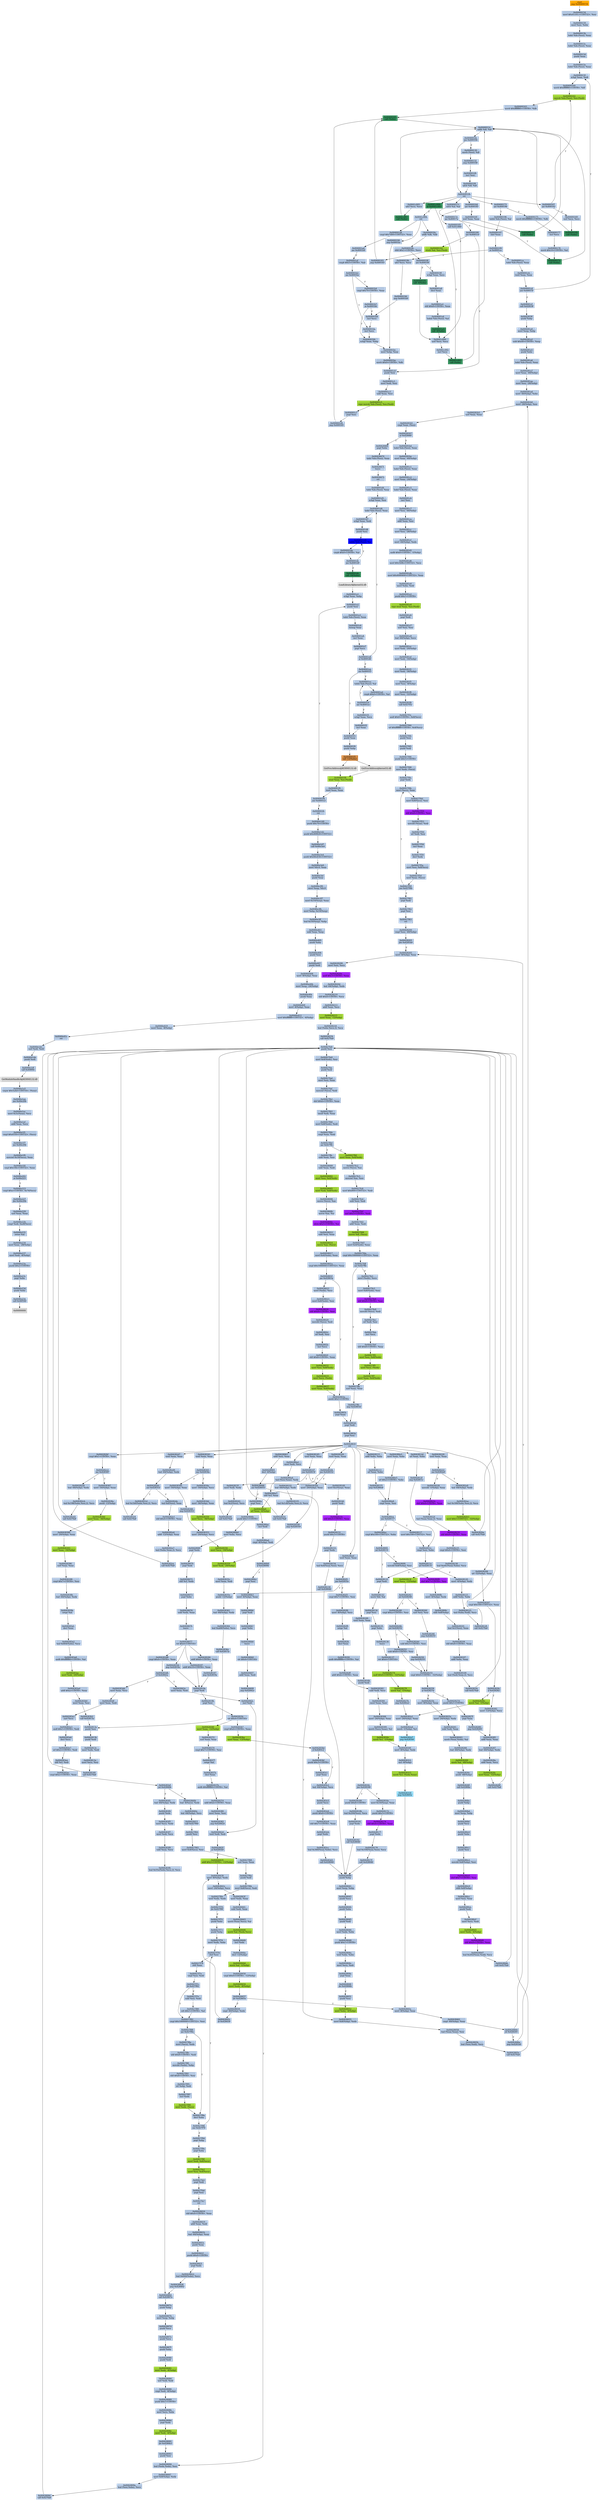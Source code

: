 strict digraph G {
	graph [bgcolor=transparent,
		name=G
	];
	node [color=lightsteelblue,
		fillcolor=lightsteelblue,
		shape=rectangle,
		style=filled
	];
	a0x00427f23jmp_0x00400154	[color=lightgrey,
		fillcolor=orange,
		label="start\njmp 0x00400154"];
	a0x00400154movl_0x41c01cUINT32_esi	[label="0x00400154\nmovl $0x41c01c<UINT32>, %esi"];
	a0x00427f23jmp_0x00400154 -> a0x00400154movl_0x41c01cUINT32_esi	[color="#000000"];
	a0x00400159movl_esi_ebx	[label="0x00400159\nmovl %esi, %ebx"];
	a0x00400154movl_0x41c01cUINT32_esi -> a0x00400159movl_esi_ebx	[color="#000000"];
	a0x0040015blodsl_ds_esi__eax	[label="0x0040015b\nlodsl %ds:(%esi), %eax"];
	a0x00400159movl_esi_ebx -> a0x0040015blodsl_ds_esi__eax	[color="#000000"];
	a0x0040015clodsl_ds_esi__eax	[label="0x0040015c\nlodsl %ds:(%esi), %eax"];
	a0x0040015blodsl_ds_esi__eax -> a0x0040015clodsl_ds_esi__eax	[color="#000000"];
	a0x0040015dpushl_eax	[label="0x0040015d\npushl %eax"];
	a0x0040015clodsl_ds_esi__eax -> a0x0040015dpushl_eax	[color="#000000"];
	a0x0040015elodsl_ds_esi__eax	[label="0x0040015e\nlodsl %ds:(%esi), %eax"];
	a0x0040015dpushl_eax -> a0x0040015elodsl_ds_esi__eax	[color="#000000"];
	a0x0040015fxchgl_eax_edi	[label="0x0040015f\nxchgl %eax, %edi"];
	a0x0040015elodsl_ds_esi__eax -> a0x0040015fxchgl_eax_edi	[color="#000000"];
	a0x00400160movb_0xffffff80UINT8_dl	[label="0x00400160\nmovb $0xffffff80<UINT8>, %dl"];
	a0x0040015fxchgl_eax_edi -> a0x00400160movb_0xffffff80UINT8_dl	[color="#000000"];
	a0x00400162movsb_ds_esi__es_edi_	[color=yellowgreen,
		fillcolor=yellowgreen,
		label="0x00400162\nmovsb %ds:(%esi), %es:(%edi)"];
	a0x00400160movb_0xffffff80UINT8_dl -> a0x00400162movsb_ds_esi__es_edi_	[color="#000000"];
	a0x00400163movb_0xffffff80UINT8_dh	[label="0x00400163\nmovb $0xffffff80<UINT8>, %dh"];
	a0x00400162movsb_ds_esi__es_edi_ -> a0x00400163movb_0xffffff80UINT8_dh	[color="#000000"];
	a0x00400165call_ebx_	[color=seagreen,
		fillcolor=seagreen,
		label="0x00400165\ncall (%ebx)"];
	a0x00400163movb_0xffffff80UINT8_dh -> a0x00400165call_ebx_	[color="#000000"];
	a0x0040012caddb_dl_dl	[label="0x0040012c\naddb %dl, %dl"];
	a0x00400165call_ebx_ -> a0x0040012caddb_dl_dl	[color="#000000"];
	a0x0040012ejne_0x40010b	[label="0x0040012e\njne 0x40010b"];
	a0x0040012caddb_dl_dl -> a0x0040012ejne_0x40010b	[color="#000000"];
	a0x00400130movb_esi__dl	[label="0x00400130\nmovb (%esi), %dl"];
	a0x0040012ejne_0x40010b -> a0x00400130movb_esi__dl	[color="#000000",
		label=F];
	a0x0040010bret	[label="0x0040010b\nret"];
	a0x0040012ejne_0x40010b -> a0x0040010bret	[color="#000000",
		label=T];
	a0x00400132jmp_0x400108	[label="0x00400132\njmp 0x400108"];
	a0x00400130movb_esi__dl -> a0x00400132jmp_0x400108	[color="#000000"];
	a0x00400108incl_esi	[label="0x00400108\nincl %esi"];
	a0x00400132jmp_0x400108 -> a0x00400108incl_esi	[color="#000000"];
	a0x00400109adcb_dl_dl	[label="0x00400109\nadcb %dl, %dl"];
	a0x00400108incl_esi -> a0x00400109adcb_dl_dl	[color="#000000"];
	a0x00400109adcb_dl_dl -> a0x0040010bret	[color="#000000"];
	a0x00400167jae_0x400162	[label="0x00400167\njae 0x400162"];
	a0x0040010bret -> a0x00400167jae_0x400162	[color="#000000"];
	a0x0040016djae_0x400185	[label="0x0040016d\njae 0x400185"];
	a0x0040010bret -> a0x0040016djae_0x400185	[color="#000000"];
	a0x00400173jae_0x400196	[label="0x00400173\njae 0x400196"];
	a0x0040010bret -> a0x00400173jae_0x400196	[color="#000000"];
	a0x0040017cadcb_al_al	[label="0x0040017c\nadcb %al, %al"];
	a0x0040010bret -> a0x0040017cadcb_al_al	[color="#000000"];
	a0x0041c005adcl_ecx_ecx	[label="0x0041c005\nadcl %ecx, %ecx"];
	a0x0040010bret -> a0x0041c005adcl_ecx_ecx	[color="#000000"];
	a0x0041c009jb_0x0041c003	[color=seagreen,
		fillcolor=seagreen,
		label="0x0041c009\njb 0x0041c003"];
	a0x0040010bret -> a0x0041c009jb_0x0041c003	[color="#000000"];
	a0x00400167jae_0x400162 -> a0x00400162movsb_ds_esi__es_edi_	[color="#000000",
		label=T];
	a0x00400169xorl_ecx_ecx	[label="0x00400169\nxorl %ecx, %ecx"];
	a0x00400167jae_0x400162 -> a0x00400169xorl_ecx_ecx	[color="#000000",
		label=F];
	a0x0040016bcall_ebx_	[color=seagreen,
		fillcolor=seagreen,
		label="0x0040016b\ncall (%ebx)"];
	a0x00400169xorl_ecx_ecx -> a0x0040016bcall_ebx_	[color="#000000"];
	a0x0040016bcall_ebx_ -> a0x0040012caddb_dl_dl	[color="#000000"];
	a0x0040016fxorl_eax_eax	[label="0x0040016f\nxorl %eax, %eax"];
	a0x0040016djae_0x400185 -> a0x0040016fxorl_eax_eax	[color="#000000",
		label=F];
	a0x00400185call_0x41c000	[label="0x00400185\ncall 0x41c000"];
	a0x0040016djae_0x400185 -> a0x00400185call_0x41c000	[color="#000000",
		label=T];
	a0x00400171call_ebx_	[color=seagreen,
		fillcolor=seagreen,
		label="0x00400171\ncall (%ebx)"];
	a0x0040016fxorl_eax_eax -> a0x00400171call_ebx_	[color="#000000"];
	a0x00400171call_ebx_ -> a0x0040012caddb_dl_dl	[color="#000000"];
	a0x00400175movb_0xffffff80UINT8_dh	[label="0x00400175\nmovb $0xffffff80<UINT8>, %dh"];
	a0x00400173jae_0x400196 -> a0x00400175movb_0xffffff80UINT8_dh	[color="#000000",
		label=F];
	a0x00400196lodsb_ds_esi__al	[label="0x00400196\nlodsb %ds:(%esi), %al"];
	a0x00400173jae_0x400196 -> a0x00400196lodsb_ds_esi__al	[color="#000000",
		label=T];
	a0x00400177incl_ecx	[label="0x00400177\nincl %ecx"];
	a0x00400175movb_0xffffff80UINT8_dh -> a0x00400177incl_ecx	[color="#000000"];
	a0x00400178movb_0x10UINT8_al	[label="0x00400178\nmovb $0x10<UINT8>, %al"];
	a0x00400177incl_ecx -> a0x00400178movb_0x10UINT8_al	[color="#000000"];
	a0x0040017acall_ebx_	[color=seagreen,
		fillcolor=seagreen,
		label="0x0040017a\ncall (%ebx)"];
	a0x00400178movb_0x10UINT8_al -> a0x0040017acall_ebx_	[color="#000000"];
	a0x0040017acall_ebx_ -> a0x0040012caddb_dl_dl	[color="#000000"];
	a0x0040017ejae_0x40017a	[label="0x0040017e\njae 0x40017a"];
	a0x0040017cadcb_al_al -> a0x0040017ejae_0x40017a	[color="#000000"];
	a0x0040017ejae_0x40017a -> a0x0040017acall_ebx_	[color="#000000",
		label=T];
	a0x00400180jne_0x4001c0	[label="0x00400180\njne 0x4001c0"];
	a0x0040017ejae_0x40017a -> a0x00400180jne_0x4001c0	[color="#000000",
		label=F];
	a0x00400182stosb_al_es_edi_	[color=yellowgreen,
		fillcolor=yellowgreen,
		label="0x00400182\nstosb %al, %es:(%edi)"];
	a0x00400180jne_0x4001c0 -> a0x00400182stosb_al_es_edi_	[color="#000000",
		label=F];
	a0x004001c0pushl_esi	[label="0x004001c0\npushl %esi"];
	a0x00400180jne_0x4001c0 -> a0x004001c0pushl_esi	[color="#000000",
		label=T];
	a0x00400183jmp_0x400165	[label="0x00400183\njmp 0x400165"];
	a0x00400182stosb_al_es_edi_ -> a0x00400183jmp_0x400165	[color="#000000"];
	a0x00400183jmp_0x400165 -> a0x00400165call_ebx_	[color="#000000"];
	a0x004001c1movl_edi_esi	[label="0x004001c1\nmovl %edi, %esi"];
	a0x004001c0pushl_esi -> a0x004001c1movl_edi_esi	[color="#000000"];
	a0x004001c3subl_eax_esi	[label="0x004001c3\nsubl %eax, %esi"];
	a0x004001c1movl_edi_esi -> a0x004001c3subl_eax_esi	[color="#000000"];
	a0x004001c5repz_movsb_ds_esi__es_edi_	[color=yellowgreen,
		fillcolor=yellowgreen,
		label="0x004001c5\nrepz movsb %ds:(%esi), %es:(%edi)"];
	a0x004001c3subl_eax_esi -> a0x004001c5repz_movsb_ds_esi__es_edi_	[color="#000000"];
	a0x004001c7popl_esi	[label="0x004001c7\npopl %esi"];
	a0x004001c5repz_movsb_ds_esi__es_edi_ -> a0x004001c7popl_esi	[color="#000000"];
	a0x004001c8jmp_0x400165	[label="0x004001c8\njmp 0x400165"];
	a0x004001c7popl_esi -> a0x004001c8jmp_0x400165	[color="#000000"];
	a0x004001c8jmp_0x400165 -> a0x00400165call_ebx_	[color="#000000"];
	a0x00400197shrl_eax	[label="0x00400197\nshrl %eax"];
	a0x00400196lodsb_ds_esi__al -> a0x00400197shrl_eax	[color="#000000"];
	a0x00400199je_0x4001ca	[label="0x00400199\nje 0x4001ca"];
	a0x00400197shrl_eax -> a0x00400199je_0x4001ca	[color="#000000"];
	a0x0040019badcl_ecx_ecx	[label="0x0040019b\nadcl %ecx, %ecx"];
	a0x00400199je_0x4001ca -> a0x0040019badcl_ecx_ecx	[color="#000000",
		label=F];
	a0x004001calodsl_ds_esi__eax	[label="0x004001ca\nlodsl %ds:(%esi), %eax"];
	a0x00400199je_0x4001ca -> a0x004001calodsl_ds_esi__eax	[color="#000000",
		label=T];
	a0x0040019djmp_0x4001b9	[label="0x0040019d\njmp 0x4001b9"];
	a0x0040019badcl_ecx_ecx -> a0x0040019djmp_0x4001b9	[color="#000000"];
	a0x004001b9incl_ecx	[label="0x004001b9\nincl %ecx"];
	a0x0040019djmp_0x4001b9 -> a0x004001b9incl_ecx	[color="#000000"];
	a0x004001baincl_ecx	[label="0x004001ba\nincl %ecx"];
	a0x004001b9incl_ecx -> a0x004001baincl_ecx	[color="#000000"];
	a0x004001bbxchgl_eax_ebp	[label="0x004001bb\nxchgl %eax, %ebp"];
	a0x004001baincl_ecx -> a0x004001bbxchgl_eax_ebp	[color="#000000"];
	a0x004001bcmovl_ebp_eax	[label="0x004001bc\nmovl %ebp, %eax"];
	a0x004001bbxchgl_eax_ebp -> a0x004001bcmovl_ebp_eax	[color="#000000"];
	a0x004001bemovb_0x0UINT8_dh	[label="0x004001be\nmovb $0x0<UINT8>, %dh"];
	a0x004001bcmovl_ebp_eax -> a0x004001bemovb_0x0UINT8_dh	[color="#000000"];
	a0x004001bemovb_0x0UINT8_dh -> a0x004001c0pushl_esi	[color="#000000"];
	a0x0041c000xorl_ecx_ecx	[label="0x0041c000\nxorl %ecx, %ecx"];
	a0x00400185call_0x41c000 -> a0x0041c000xorl_ecx_ecx	[color="#000000"];
	a0x0041c002incl_ecx	[label="0x0041c002\nincl %ecx"];
	a0x0041c000xorl_ecx_ecx -> a0x0041c002incl_ecx	[color="#000000"];
	a0x0041c003call_ebx_	[color=seagreen,
		fillcolor=seagreen,
		label="0x0041c003\ncall (%ebx)"];
	a0x0041c002incl_ecx -> a0x0041c003call_ebx_	[color="#000000"];
	a0x0041c003call_ebx_ -> a0x0040012caddb_dl_dl	[color="#000000"];
	a0x0041c007call_ebx_	[color=seagreen,
		fillcolor=seagreen,
		label="0x0041c007\ncall (%ebx)"];
	a0x0041c005adcl_ecx_ecx -> a0x0041c007call_ebx_	[color="#000000"];
	a0x0041c007call_ebx_ -> a0x0040012caddb_dl_dl	[color="#000000"];
	a0x0041c009jb_0x0041c003 -> a0x0041c003call_ebx_	[color="#000000",
		label=T];
	a0x0041c00bret	[label="0x0041c00b\nret"];
	a0x0041c009jb_0x0041c003 -> a0x0041c00bret	[color="#000000",
		label=F];
	a0x0040018aaddb_dh_dh	[label="0x0040018a\naddb %dh, %dh"];
	a0x0041c00bret -> a0x0040018aaddb_dh_dh	[color="#000000"];
	a0x004001a8cmpl_0x7d00UINT32_eax	[label="0x004001a8\ncmpl $0x7d00<UINT32>, %eax"];
	a0x0041c00bret -> a0x004001a8cmpl_0x7d00UINT32_eax	[color="#000000"];
	a0x00400194jmp_0x4001bc	[label="0x00400194\njmp 0x4001bc"];
	a0x0041c00bret -> a0x00400194jmp_0x4001bc	[color="#000000"];
	a0x0040018csbbl_0x1UINT8_ecx	[label="0x0040018c\nsbbl $0x1<UINT8>, %ecx"];
	a0x0040018aaddb_dh_dh -> a0x0040018csbbl_0x1UINT8_ecx	[color="#000000"];
	a0x0040018fjne_0x40019f	[label="0x0040018f\njne 0x40019f"];
	a0x0040018csbbl_0x1UINT8_ecx -> a0x0040018fjne_0x40019f	[color="#000000"];
	a0x0040019fxchgl_eax_ecx	[label="0x0040019f\nxchgl %eax, %ecx"];
	a0x0040018fjne_0x40019f -> a0x0040019fxchgl_eax_ecx	[color="#000000",
		label=T];
	a0x00400191call__4ebx_	[color=seagreen,
		fillcolor=seagreen,
		label="0x00400191\ncall -4(%ebx)"];
	a0x0040018fjne_0x40019f -> a0x00400191call__4ebx_	[color="#000000",
		label=F];
	a0x004001a0decl_eax	[label="0x004001a0\ndecl %eax"];
	a0x0040019fxchgl_eax_ecx -> a0x004001a0decl_eax	[color="#000000"];
	a0x004001a1shll_0x8UINT8_eax	[label="0x004001a1\nshll $0x8<UINT8>, %eax"];
	a0x004001a0decl_eax -> a0x004001a1shll_0x8UINT8_eax	[color="#000000"];
	a0x004001a4lodsb_ds_esi__al	[label="0x004001a4\nlodsb %ds:(%esi), %al"];
	a0x004001a1shll_0x8UINT8_eax -> a0x004001a4lodsb_ds_esi__al	[color="#000000"];
	a0x004001a5call__4ebx_	[color=seagreen,
		fillcolor=seagreen,
		label="0x004001a5\ncall -4(%ebx)"];
	a0x004001a4lodsb_ds_esi__al -> a0x004001a5call__4ebx_	[color="#000000"];
	a0x004001a5call__4ebx_ -> a0x0041c000xorl_ecx_ecx	[color="#000000"];
	a0x004001adjae_0x4001b9	[label="0x004001ad\njae 0x4001b9"];
	a0x004001a8cmpl_0x7d00UINT32_eax -> a0x004001adjae_0x4001b9	[color="#000000"];
	a0x004001afcmpb_0x5UINT8_ah	[label="0x004001af\ncmpb $0x5<UINT8>, %ah"];
	a0x004001adjae_0x4001b9 -> a0x004001afcmpb_0x5UINT8_ah	[color="#000000",
		label=F];
	a0x004001b2jae_0x4001ba	[label="0x004001b2\njae 0x4001ba"];
	a0x004001afcmpb_0x5UINT8_ah -> a0x004001b2jae_0x4001ba	[color="#000000"];
	a0x004001b2jae_0x4001ba -> a0x004001baincl_ecx	[color="#000000",
		label=T];
	a0x004001b4cmpl_0x7fUINT8_eax	[label="0x004001b4\ncmpl $0x7f<UINT8>, %eax"];
	a0x004001b2jae_0x4001ba -> a0x004001b4cmpl_0x7fUINT8_eax	[color="#000000",
		label=F];
	a0x004001b7ja_0x4001bb	[label="0x004001b7\nja 0x4001bb"];
	a0x004001b4cmpl_0x7fUINT8_eax -> a0x004001b7ja_0x4001bb	[color="#000000"];
	a0x004001b7ja_0x4001bb -> a0x004001b9incl_ecx	[color="#000000",
		label=F];
	a0x004001b7ja_0x4001bb -> a0x004001bbxchgl_eax_ebp	[color="#000000",
		label=T];
	a0x00400191call__4ebx_ -> a0x0041c000xorl_ecx_ecx	[color="#000000"];
	a0x00400194jmp_0x4001bc -> a0x004001bcmovl_ebp_eax	[color="#000000"];
	a0x004001cbtestl_eax_eax	[label="0x004001cb\ntestl %eax, %eax"];
	a0x004001calodsl_ds_esi__eax -> a0x004001cbtestl_eax_eax	[color="#000000"];
	a0x004001cdjne_0x40015f	[label="0x004001cd\njne 0x40015f"];
	a0x004001cbtestl_eax_eax -> a0x004001cdjne_0x40015f	[color="#000000"];
	a0x004001cdjne_0x40015f -> a0x0040015fxchgl_eax_edi	[color="#000000",
		label=T];
	a0x004001cfcall_0x42819f	[label="0x004001cf\ncall 0x42819f"];
	a0x004001cdjne_0x40015f -> a0x004001cfcall_0x42819f	[color="#000000",
		label=F];
	a0x0042819fpushl_ebp	[label="0x0042819f\npushl %ebp"];
	a0x004001cfcall_0x42819f -> a0x0042819fpushl_ebp	[color="#000000"];
	a0x004281a0movl_esp_ebp	[label="0x004281a0\nmovl %esp, %ebp"];
	a0x0042819fpushl_ebp -> a0x004281a0movl_esp_ebp	[color="#000000"];
	a0x004281a2subl_0x40UINT8_esp	[label="0x004281a2\nsubl $0x40<UINT8>, %esp"];
	a0x004281a0movl_esp_ebp -> a0x004281a2subl_0x40UINT8_esp	[color="#000000"];
	a0x004281a5pushl_ebx	[label="0x004281a5\npushl %ebx"];
	a0x004281a2subl_0x40UINT8_esp -> a0x004281a5pushl_ebx	[color="#000000"];
	a0x004281a6lodsl_ds_esi__eax	[label="0x004281a6\nlodsl %ds:(%esi), %eax"];
	a0x004281a5pushl_ebx -> a0x004281a6lodsl_ds_esi__eax	[color="#000000"];
	a0x004281a7movl_eax__40ebp_	[label="0x004281a7\nmovl %eax, -40(%ebp)"];
	a0x004281a6lodsl_ds_esi__eax -> a0x004281a7movl_eax__40ebp_	[color="#000000"];
	a0x004281aamovl_esi__28ebp_	[label="0x004281aa\nmovl %esi, -28(%ebp)"];
	a0x004281a7movl_eax__40ebp_ -> a0x004281aamovl_esi__28ebp_	[color="#000000"];
	a0x004281admovl__40ebp__ebx	[label="0x004281ad\nmovl -40(%ebp), %ebx"];
	a0x004281aamovl_esi__28ebp_ -> a0x004281admovl__40ebp__ebx	[color="#000000"];
	a0x004281b0movl__28ebp__esi	[label="0x004281b0\nmovl -28(%ebp), %esi"];
	a0x004281admovl__40ebp__ebx -> a0x004281b0movl__28ebp__esi	[color="#000000"];
	a0x004281b3xorl_eax_eax	[label="0x004281b3\nxorl %eax, %eax"];
	a0x004281b0movl__28ebp__esi -> a0x004281b3xorl_eax_eax	[color="#000000"];
	a0x004281b5cmpl_eax_esi_	[label="0x004281b5\ncmpl %eax, (%esi)"];
	a0x004281b3xorl_eax_eax -> a0x004281b5cmpl_eax_esi_	[color="#000000"];
	a0x004281b7je_0x42846f	[label="0x004281b7\nje 0x42846f"];
	a0x004281b5cmpl_eax_esi_ -> a0x004281b7je_0x42846f	[color="#000000"];
	a0x004281bdlodsl_ds_esi__eax	[label="0x004281bd\nlodsl %ds:(%esi), %eax"];
	a0x004281b7je_0x42846f -> a0x004281bdlodsl_ds_esi__eax	[color="#000000",
		label=F];
	a0x0042846fpopl_ebx	[label="0x0042846f\npopl %ebx"];
	a0x004281b7je_0x42846f -> a0x0042846fpopl_ebx	[color="#000000",
		label=T];
	a0x004281bemovl_eax__40ebp_	[label="0x004281be\nmovl %eax, -40(%ebp)"];
	a0x004281bdlodsl_ds_esi__eax -> a0x004281bemovl_eax__40ebp_	[color="#000000"];
	a0x004281c1lodsl_ds_esi__eax	[label="0x004281c1\nlodsl %ds:(%esi), %eax"];
	a0x004281bemovl_eax__40ebp_ -> a0x004281c1lodsl_ds_esi__eax	[color="#000000"];
	a0x004281c2movl_eax__24ebp_	[label="0x004281c2\nmovl %eax, -24(%ebp)"];
	a0x004281c1lodsl_ds_esi__eax -> a0x004281c2movl_eax__24ebp_	[color="#000000"];
	a0x004281c5lodsl_ds_esi__eax	[label="0x004281c5\nlodsl %ds:(%esi), %eax"];
	a0x004281c2movl_eax__24ebp_ -> a0x004281c5lodsl_ds_esi__eax	[color="#000000"];
	a0x004281c6incl_esi	[label="0x004281c6\nincl %esi"];
	a0x004281c5lodsl_ds_esi__eax -> a0x004281c6incl_esi	[color="#000000"];
	a0x004281c7movl_esi__44ebp_	[label="0x004281c7\nmovl %esi, -44(%ebp)"];
	a0x004281c6incl_esi -> a0x004281c7movl_esi__44ebp_	[color="#000000"];
	a0x004281caaddl_eax_esi	[label="0x004281ca\naddl %eax, %esi"];
	a0x004281c7movl_esi__44ebp_ -> a0x004281caaddl_eax_esi	[color="#000000"];
	a0x004281ccmovl_esi__28ebp_	[label="0x004281cc\nmovl %esi, -28(%ebp)"];
	a0x004281caaddl_eax_esi -> a0x004281ccmovl_esi__28ebp_	[color="#000000"];
	a0x004281cfmovl__44ebp__edx	[label="0x004281cf\nmovl -44(%ebp), %edx"];
	a0x004281ccmovl_esi__28ebp_ -> a0x004281cfmovl__44ebp__edx	[color="#000000"];
	a0x004281d2andb_0x0UINT8__1ebp_	[label="0x004281d2\nandb $0x0<UINT8>, -1(%ebp)"];
	a0x004281cfmovl__44ebp__edx -> a0x004281d2andb_0x0UINT8__1ebp_	[color="#000000"];
	a0x004281d6movl_0x1b9bUINT32_ecx	[label="0x004281d6\nmovl $0x1b9b<UINT32>, %ecx"];
	a0x004281d2andb_0x0UINT8__1ebp_ -> a0x004281d6movl_0x1b9bUINT32_ecx	[color="#000000"];
	a0x004281dbmovl_0x4000400UINT32_eax	[label="0x004281db\nmovl $0x4000400<UINT32>, %eax"];
	a0x004281d6movl_0x1b9bUINT32_ecx -> a0x004281dbmovl_0x4000400UINT32_eax	[color="#000000"];
	a0x004281e0movl_ebx_edi	[label="0x004281e0\nmovl %ebx, %edi"];
	a0x004281dbmovl_0x4000400UINT32_eax -> a0x004281e0movl_ebx_edi	[color="#000000"];
	a0x004281e2pushl_0x1UINT8	[label="0x004281e2\npushl $0x1<UINT8>"];
	a0x004281e0movl_ebx_edi -> a0x004281e2pushl_0x1UINT8	[color="#000000"];
	a0x004281e4repz_stosl_eax_es_edi_	[color=yellowgreen,
		fillcolor=yellowgreen,
		label="0x004281e4\nrepz stosl %eax, %es:(%edi)"];
	a0x004281e2pushl_0x1UINT8 -> a0x004281e4repz_stosl_eax_es_edi_	[color="#000000"];
	a0x004281e6popl_edi	[label="0x004281e6\npopl %edi"];
	a0x004281e4repz_stosl_eax_es_edi_ -> a0x004281e6popl_edi	[color="#000000"];
	a0x004281e7xorl_esi_esi	[label="0x004281e7\nxorl %esi, %esi"];
	a0x004281e6popl_edi -> a0x004281e7xorl_esi_esi	[color="#000000"];
	a0x004281e9leal__64ebp__ecx	[label="0x004281e9\nleal -64(%ebp), %ecx"];
	a0x004281e7xorl_esi_esi -> a0x004281e9leal__64ebp__ecx	[color="#000000"];
	a0x004281ecmovl_edi__20ebp_	[label="0x004281ec\nmovl %edi, -20(%ebp)"];
	a0x004281e9leal__64ebp__ecx -> a0x004281ecmovl_edi__20ebp_	[color="#000000"];
	a0x004281efmovl_edi__16ebp_	[label="0x004281ef\nmovl %edi, -16(%ebp)"];
	a0x004281ecmovl_edi__20ebp_ -> a0x004281efmovl_edi__16ebp_	[color="#000000"];
	a0x004281f2movl_edi__36ebp_	[label="0x004281f2\nmovl %edi, -36(%ebp)"];
	a0x004281efmovl_edi__16ebp_ -> a0x004281f2movl_edi__36ebp_	[color="#000000"];
	a0x004281f5movl_esi__8ebp_	[label="0x004281f5\nmovl %esi, -8(%ebp)"];
	a0x004281f2movl_edi__36ebp_ -> a0x004281f5movl_esi__8ebp_	[color="#000000"];
	a0x004281f8movl_esi__32ebp_	[label="0x004281f8\nmovl %esi, -32(%ebp)"];
	a0x004281f5movl_esi__8ebp_ -> a0x004281f8movl_esi__32ebp_	[color="#000000"];
	a0x004281fbcall_0x427f3c	[label="0x004281fb\ncall 0x427f3c"];
	a0x004281f8movl_esi__32ebp_ -> a0x004281fbcall_0x427f3c	[color="#000000"];
	a0x00427f3candl_0x0UINT8_0x8ecx_	[label="0x00427f3c\nandl $0x0<UINT8>, 0x8(%ecx)"];
	a0x004281fbcall_0x427f3c -> a0x00427f3candl_0x0UINT8_0x8ecx_	[color="#000000"];
	a0x00427f40orl_0xffffffffUINT8_0x4ecx_	[label="0x00427f40\norl $0xffffffff<UINT8>, 0x4(%ecx)"];
	a0x00427f3candl_0x0UINT8_0x8ecx_ -> a0x00427f40orl_0xffffffffUINT8_0x4ecx_	[color="#000000"];
	a0x00427f44pushl_esi	[label="0x00427f44\npushl %esi"];
	a0x00427f40orl_0xffffffffUINT8_0x4ecx_ -> a0x00427f44pushl_esi	[color="#000000"];
	a0x00427f45pushl_edi	[label="0x00427f45\npushl %edi"];
	a0x00427f44pushl_esi -> a0x00427f45pushl_edi	[color="#000000"];
	a0x00427f46pushl_0x5UINT8	[label="0x00427f46\npushl $0x5<UINT8>"];
	a0x00427f45pushl_edi -> a0x00427f46pushl_0x5UINT8	[color="#000000"];
	a0x00427f48movl_edx_ecx_	[label="0x00427f48\nmovl %edx, (%ecx)"];
	a0x00427f46pushl_0x5UINT8 -> a0x00427f48movl_edx_ecx_	[color="#000000"];
	a0x00427f4apopl_edx	[label="0x00427f4a\npopl %edx"];
	a0x00427f48movl_edx_ecx_ -> a0x00427f4apopl_edx	[color="#000000"];
	a0x00427f4bmovl_ecx__eax	[label="0x00427f4b\nmovl (%ecx), %eax"];
	a0x00427f4apopl_edx -> a0x00427f4bmovl_ecx__eax	[color="#000000"];
	a0x00427f4dmovl_0x8ecx__esi	[label="0x00427f4d\nmovl 0x8(%ecx), %esi"];
	a0x00427f4bmovl_ecx__eax -> a0x00427f4dmovl_0x8ecx__esi	[color="#000000"];
	a0x00427f50shll_0x8UINT8_esi	[color=purple,
		fillcolor=purple,
		label="0x00427f50\nshll $0x8<UINT8>, %esi"];
	a0x00427f4dmovl_0x8ecx__esi -> a0x00427f50shll_0x8UINT8_esi	[color="#000000"];
	a0x00427f53movzbl_eax__edi	[label="0x00427f53\nmovzbl (%eax), %edi"];
	a0x00427f50shll_0x8UINT8_esi -> a0x00427f53movzbl_eax__edi	[color="#000000"];
	a0x00427f56orl_edi_esi	[label="0x00427f56\norl %edi, %esi"];
	a0x00427f53movzbl_eax__edi -> a0x00427f56orl_edi_esi	[color="#000000"];
	a0x00427f58incl_eax	[label="0x00427f58\nincl %eax"];
	a0x00427f56orl_edi_esi -> a0x00427f58incl_eax	[color="#000000"];
	a0x00427f59decl_edx	[label="0x00427f59\ndecl %edx"];
	a0x00427f58incl_eax -> a0x00427f59decl_edx	[color="#000000"];
	a0x00427f5amovl_esi_0x8ecx_	[label="0x00427f5a\nmovl %esi, 0x8(%ecx)"];
	a0x00427f59decl_edx -> a0x00427f5amovl_esi_0x8ecx_	[color="#000000"];
	a0x00427f5dmovl_eax_ecx_	[label="0x00427f5d\nmovl %eax, (%ecx)"];
	a0x00427f5amovl_esi_0x8ecx_ -> a0x00427f5dmovl_eax_ecx_	[color="#000000"];
	a0x00427f5fjne_0x427f4b	[label="0x00427f5f\njne 0x427f4b"];
	a0x00427f5dmovl_eax_ecx_ -> a0x00427f5fjne_0x427f4b	[color="#000000"];
	a0x00427f5fjne_0x427f4b -> a0x00427f4bmovl_ecx__eax	[color="#000000",
		label=T];
	a0x00427f61popl_edi	[label="0x00427f61\npopl %edi"];
	a0x00427f5fjne_0x427f4b -> a0x00427f61popl_edi	[color="#000000",
		label=F];
	a0x00427f62popl_esi	[label="0x00427f62\npopl %esi"];
	a0x00427f61popl_edi -> a0x00427f62popl_esi	[color="#000000"];
	a0x00427f63ret	[label="0x00427f63\nret"];
	a0x00427f62popl_esi -> a0x00427f63ret	[color="#000000"];
	a0x00428200cmpl_esi__40ebp_	[label="0x00428200\ncmpl %esi, -40(%ebp)"];
	a0x00427f63ret -> a0x00428200cmpl_esi__40ebp_	[color="#000000"];
	a0x00428203jbe_0x4281b0	[label="0x00428203\njbe 0x4281b0"];
	a0x00428200cmpl_esi__40ebp_ -> a0x00428203jbe_0x4281b0	[color="#000000"];
	a0x00428205movl__8ebp__eax	[label="0x00428205\nmovl -8(%ebp), %eax"];
	a0x00428203jbe_0x4281b0 -> a0x00428205movl__8ebp__eax	[color="#000000",
		label=F];
	a0x00428208movl_esi_ecx	[label="0x00428208\nmovl %esi, %ecx"];
	a0x00428205movl__8ebp__eax -> a0x00428208movl_esi_ecx	[color="#000000"];
	a0x0042820aandl_0x3UINT8_eax	[color=purple,
		fillcolor=purple,
		label="0x0042820a\nandl $0x3<UINT8>, %eax"];
	a0x00428208movl_esi_ecx -> a0x0042820aandl_0x3UINT8_eax	[color="#000000"];
	a0x0042820dleal__64ebp__edx	[label="0x0042820d\nleal -64(%ebp), %edx"];
	a0x0042820aandl_0x3UINT8_eax -> a0x0042820dleal__64ebp__edx	[color="#000000"];
	a0x00428210shll_0x4UINT8_ecx	[label="0x00428210\nshll $0x4<UINT8>, %ecx"];
	a0x0042820dleal__64ebp__edx -> a0x00428210shll_0x4UINT8_ecx	[color="#000000"];
	a0x00428213addl_eax_ecx	[label="0x00428213\naddl %eax, %ecx"];
	a0x00428210shll_0x4UINT8_ecx -> a0x00428213addl_eax_ecx	[color="#000000"];
	a0x00428215movl_eax__12ebp_	[color=yellowgreen,
		fillcolor=yellowgreen,
		label="0x00428215\nmovl %eax, -12(%ebp)"];
	a0x00428213addl_eax_ecx -> a0x00428215movl_eax__12ebp_	[color="#000000"];
	a0x00428218leal_ebxecx2__ecx	[label="0x00428218\nleal (%ebx,%ecx,2), %ecx"];
	a0x00428215movl_eax__12ebp_ -> a0x00428218leal_ebxecx2__ecx	[color="#000000"];
	a0x0042821bcall_0x427fa8	[label="0x0042821b\ncall 0x427fa8"];
	a0x00428218leal_ebxecx2__ecx -> a0x0042821bcall_0x427fa8	[color="#000000"];
	a0x00427fa8pushl_esi	[label="0x00427fa8\npushl %esi"];
	a0x0042821bcall_0x427fa8 -> a0x00427fa8pushl_esi	[color="#000000"];
	a0x00427fa9movl_0x4edx__esi	[label="0x00427fa9\nmovl 0x4(%edx), %esi"];
	a0x00427fa8pushl_esi -> a0x00427fa9movl_0x4edx__esi	[color="#000000"];
	a0x00427facpushl_edi	[label="0x00427fac\npushl %edi"];
	a0x00427fa9movl_0x4edx__esi -> a0x00427facpushl_edi	[color="#000000"];
	a0x00427fadmovl_esi_eax	[label="0x00427fad\nmovl %esi, %eax"];
	a0x00427facpushl_edi -> a0x00427fadmovl_esi_eax	[color="#000000"];
	a0x00427fafmovzwl_ecx__edi	[label="0x00427faf\nmovzwl (%ecx), %edi"];
	a0x00427fadmovl_esi_eax -> a0x00427fafmovzwl_ecx__edi	[color="#000000"];
	a0x00427fb2shrl_0xbUINT8_eax	[label="0x00427fb2\nshrl $0xb<UINT8>, %eax"];
	a0x00427fafmovzwl_ecx__edi -> a0x00427fb2shrl_0xbUINT8_eax	[color="#000000"];
	a0x00427fb5imull_edi_eax	[label="0x00427fb5\nimull %edi, %eax"];
	a0x00427fb2shrl_0xbUINT8_eax -> a0x00427fb5imull_edi_eax	[color="#000000"];
	a0x00427fb8movl_0x8edx__edi	[label="0x00427fb8\nmovl 0x8(%edx), %edi"];
	a0x00427fb5imull_edi_eax -> a0x00427fb8movl_0x8edx__edi	[color="#000000"];
	a0x00427fbbcmpl_eax_edi	[label="0x00427fbb\ncmpl %eax, %edi"];
	a0x00427fb8movl_0x8edx__edi -> a0x00427fbbcmpl_eax_edi	[color="#000000"];
	a0x00427fbdjae_0x427ffe	[label="0x00427fbd\njae 0x427ffe"];
	a0x00427fbbcmpl_eax_edi -> a0x00427fbdjae_0x427ffe	[color="#000000"];
	a0x00427fbfmovl_eax_0x4edx_	[color=yellowgreen,
		fillcolor=yellowgreen,
		label="0x00427fbf\nmovl %eax, 0x4(%edx)"];
	a0x00427fbdjae_0x427ffe -> a0x00427fbfmovl_eax_0x4edx_	[color="#000000",
		label=F];
	a0x00427ffesubl_eax_esi	[label="0x00427ffe\nsubl %eax, %esi"];
	a0x00427fbdjae_0x427ffe -> a0x00427ffesubl_eax_esi	[color="#000000",
		label=T];
	a0x00427fc2movw_ecx__ax	[label="0x00427fc2\nmovw (%ecx), %ax"];
	a0x00427fbfmovl_eax_0x4edx_ -> a0x00427fc2movw_ecx__ax	[color="#000000"];
	a0x00427fc5movzwl_ax_esi	[label="0x00427fc5\nmovzwl %ax, %esi"];
	a0x00427fc2movw_ecx__ax -> a0x00427fc5movzwl_ax_esi	[color="#000000"];
	a0x00427fc8movl_0x800UINT32_edi	[label="0x00427fc8\nmovl $0x800<UINT32>, %edi"];
	a0x00427fc5movzwl_ax_esi -> a0x00427fc8movl_0x800UINT32_edi	[color="#000000"];
	a0x00427fcdsubl_esi_edi	[label="0x00427fcd\nsubl %esi, %edi"];
	a0x00427fc8movl_0x800UINT32_edi -> a0x00427fcdsubl_esi_edi	[color="#000000"];
	a0x00427fcfsarl_0x5UINT8_edi	[color=purple,
		fillcolor=purple,
		label="0x00427fcf\nsarl $0x5<UINT8>, %edi"];
	a0x00427fcdsubl_esi_edi -> a0x00427fcfsarl_0x5UINT8_edi	[color="#000000"];
	a0x00427fd2addl_eax_edi	[label="0x00427fd2\naddl %eax, %edi"];
	a0x00427fcfsarl_0x5UINT8_edi -> a0x00427fd2addl_eax_edi	[color="#000000"];
	a0x00427fd4movw_di_ecx_	[color=yellowgreen,
		fillcolor=yellowgreen,
		label="0x00427fd4\nmovw %di, (%ecx)"];
	a0x00427fd2addl_eax_edi -> a0x00427fd4movw_di_ecx_	[color="#000000"];
	a0x00427fd7movl_0x4edx__eax	[label="0x00427fd7\nmovl 0x4(%edx), %eax"];
	a0x00427fd4movw_di_ecx_ -> a0x00427fd7movl_0x4edx__eax	[color="#000000"];
	a0x00427fdacmpl_0x1000000UINT32_eax	[label="0x00427fda\ncmpl $0x1000000<UINT32>, %eax"];
	a0x00427fd7movl_0x4edx__eax -> a0x00427fdacmpl_0x1000000UINT32_eax	[color="#000000"];
	a0x00427fdfjae_0x427ffa	[label="0x00427fdf\njae 0x427ffa"];
	a0x00427fdacmpl_0x1000000UINT32_eax -> a0x00427fdfjae_0x427ffa	[color="#000000"];
	a0x00427ffaxorl_eax_eax	[label="0x00427ffa\nxorl %eax, %eax"];
	a0x00427fdfjae_0x427ffa -> a0x00427ffaxorl_eax_eax	[color="#000000",
		label=T];
	a0x00427fe1movl_edx__ecx	[label="0x00427fe1\nmovl (%edx), %ecx"];
	a0x00427fdfjae_0x427ffa -> a0x00427fe1movl_edx__ecx	[color="#000000",
		label=F];
	a0x00427ffcjmp_0x42803d	[label="0x00427ffc\njmp 0x42803d"];
	a0x00427ffaxorl_eax_eax -> a0x00427ffcjmp_0x42803d	[color="#000000"];
	a0x0042803dpopl_edi	[label="0x0042803d\npopl %edi"];
	a0x00427ffcjmp_0x42803d -> a0x0042803dpopl_edi	[color="#000000"];
	a0x0042803epopl_esi	[label="0x0042803e\npopl %esi"];
	a0x0042803dpopl_edi -> a0x0042803epopl_esi	[color="#000000"];
	a0x0042803fret	[label="0x0042803f\nret"];
	a0x0042803epopl_esi -> a0x0042803fret	[color="#000000"];
	a0x00428220testl_eax_eax	[label="0x00428220\ntestl %eax, %eax"];
	a0x0042803fret -> a0x00428220testl_eax_eax	[color="#000000"];
	a0x00428294orl__52ebp__eax	[label="0x00428294\norl -52(%ebp), %eax"];
	a0x0042803fret -> a0x00428294orl__52ebp__eax	[color="#000000"];
	a0x004282bfcmpl_0x1UINT8_eax	[label="0x004282bf\ncmpl $0x1<UINT8>, %eax"];
	a0x0042803fret -> a0x004282bfcmpl_0x1UINT8_eax	[color="#000000"];
	a0x004282d7testl_eax_eax	[label="0x004282d7\ntestl %eax, %eax"];
	a0x0042803fret -> a0x004282d7testl_eax_eax	[color="#000000"];
	a0x004282eftestl_eax_eax	[label="0x004282ef\ntestl %eax, %eax"];
	a0x0042803fret -> a0x004282eftestl_eax_eax	[color="#000000"];
	a0x00428145testl_eax_eax	[label="0x00428145\ntestl %eax, %eax"];
	a0x0042803fret -> a0x00428145testl_eax_eax	[color="#000000"];
	a0x00428063addl_esi_eax	[label="0x00428063\naddl %esi, %eax"];
	a0x0042803fret -> a0x00428063addl_esi_eax	[color="#000000"];
	a0x004280e3movl_eax_ebx	[label="0x004280e3\nmovl %eax, %ebx"];
	a0x0042803fret -> a0x004280e3movl_eax_ebx	[color="#000000"];
	a0x00428111addl_ebx_ebx	[label="0x00428111\naddl %ebx, %ebx"];
	a0x0042803fret -> a0x00428111addl_ebx_ebx	[color="#000000"];
	a0x0042812dorl_eax_ebx	[label="0x0042812d\norl %eax, %ebx"];
	a0x0042803fret -> a0x0042812dorl_eax_ebx	[color="#000000"];
	a0x004280a2movl_edi_ecx	[label="0x004280a2\nmovl %edi, %ecx"];
	a0x0042803fret -> a0x004280a2movl_edi_ecx	[color="#000000"];
	a0x00428329testl_eax_eax	[label="0x00428329\ntestl %eax, %eax"];
	a0x0042803fret -> a0x00428329testl_eax_eax	[color="#000000"];
	a0x00428341testl_eax_eax	[label="0x00428341\ntestl %eax, %eax"];
	a0x0042803fret -> a0x00428341testl_eax_eax	[color="#000000"];
	a0x00428169testl_eax_eax	[label="0x00428169\ntestl %eax, %eax"];
	a0x0042803fret -> a0x00428169testl_eax_eax	[color="#000000"];
	a0x00428222jne_0x4282a9	[label="0x00428222\njne 0x4282a9"];
	a0x00428220testl_eax_eax -> a0x00428222jne_0x4282a9	[color="#000000"];
	a0x00428228movzbl__1ebp__eax	[label="0x00428228\nmovzbl -1(%ebp), %eax"];
	a0x00428222jne_0x4282a9 -> a0x00428228movzbl__1ebp__eax	[color="#000000",
		label=F];
	a0x004282a9leal__64ebp__edx	[label="0x004282a9\nleal -64(%ebp), %edx"];
	a0x00428222jne_0x4282a9 -> a0x004282a9leal__64ebp__edx	[color="#000000",
		label=T];
	a0x0042822cshrl_0x4UINT8_eax	[color=purple,
		fillcolor=purple,
		label="0x0042822c\nshrl $0x4<UINT8>, %eax"];
	a0x00428228movzbl__1ebp__eax -> a0x0042822cshrl_0x4UINT8_eax	[color="#000000"];
	a0x0042822fleal_eaxeax2__eax	[label="0x0042822f\nleal (%eax,%eax,2), %eax"];
	a0x0042822cshrl_0x4UINT8_eax -> a0x0042822fleal_eaxeax2__eax	[color="#000000"];
	a0x00428232shll_0x9UINT8_eax	[color=purple,
		fillcolor=purple,
		label="0x00428232\nshll $0x9<UINT8>, %eax"];
	a0x0042822fleal_eaxeax2__eax -> a0x00428232shll_0x9UINT8_eax	[color="#000000"];
	a0x00428235cmpl_0x4UINT8_esi	[label="0x00428235\ncmpl $0x4<UINT8>, %esi"];
	a0x00428232shll_0x9UINT8_eax -> a0x00428235cmpl_0x4UINT8_esi	[color="#000000"];
	a0x00428238leal_0xe6ceaxebx__ecx	[label="0x00428238\nleal 0xe6c(%eax,%ebx), %ecx"];
	a0x00428235cmpl_0x4UINT8_esi -> a0x00428238leal_0xe6ceaxebx__ecx	[color="#000000"];
	a0x0042823fmovl_ecx__12ebp_	[color=yellowgreen,
		fillcolor=yellowgreen,
		label="0x0042823f\nmovl %ecx, -12(%ebp)"];
	a0x00428238leal_0xe6ceaxebx__ecx -> a0x0042823fmovl_ecx__12ebp_	[color="#000000"];
	a0x00428242jnl_0x428248	[label="0x00428242\njnl 0x428248"];
	a0x0042823fmovl_ecx__12ebp_ -> a0x00428242jnl_0x428248	[color="#000000"];
	a0x00428244xorl_esi_esi	[label="0x00428244\nxorl %esi, %esi"];
	a0x00428242jnl_0x428248 -> a0x00428244xorl_esi_esi	[color="#000000",
		label=F];
	a0x00428248cmpl_0xaUINT8_esi	[label="0x00428248\ncmpl $0xa<UINT8>, %esi"];
	a0x00428242jnl_0x428248 -> a0x00428248cmpl_0xaUINT8_esi	[color="#000000",
		label=T];
	a0x00428246jmp_0x428255	[label="0x00428246\njmp 0x428255"];
	a0x00428244xorl_esi_esi -> a0x00428246jmp_0x428255	[color="#000000"];
	a0x00428255cmpl_0x0UINT8__32ebp_	[label="0x00428255\ncmpl $0x0<UINT8>, -32(%ebp)"];
	a0x00428246jmp_0x428255 -> a0x00428255cmpl_0x0UINT8__32ebp_	[color="#000000"];
	a0x00428259je_0x42827d	[label="0x00428259\nje 0x42827d"];
	a0x00428255cmpl_0x0UINT8__32ebp_ -> a0x00428259je_0x42827d	[color="#000000"];
	a0x0042827dpushl_0x1UINT8	[label="0x0042827d\npushl $0x1<UINT8>"];
	a0x00428259je_0x42827d -> a0x0042827dpushl_0x1UINT8	[color="#000000",
		label=T];
	a0x0042825bmovl__8ebp__eax	[label="0x0042825b\nmovl -8(%ebp), %eax"];
	a0x00428259je_0x42827d -> a0x0042825bmovl__8ebp__eax	[color="#000000",
		label=F];
	a0x0042827fpopl_eax	[label="0x0042827f\npopl %eax"];
	a0x0042827dpushl_0x1UINT8 -> a0x0042827fpopl_eax	[color="#000000"];
	a0x00428280jmp_0x428285	[label="0x00428280\njmp 0x428285"];
	a0x0042827fpopl_eax -> a0x00428280jmp_0x428285	[color="#000000"];
	a0x00428285addl_eax_eax	[label="0x00428285\naddl %eax, %eax"];
	a0x00428280jmp_0x428285 -> a0x00428285addl_eax_eax	[color="#000000"];
	a0x00428287leal__64ebp__edx	[label="0x00428287\nleal -64(%ebp), %edx"];
	a0x00428285addl_eax_eax -> a0x00428287leal__64ebp__edx	[color="#000000"];
	a0x0042828aaddl_eax_ecx	[label="0x0042828a\naddl %eax, %ecx"];
	a0x00428287leal__64ebp__edx -> a0x0042828aaddl_eax_ecx	[color="#000000"];
	a0x0042828cmovl_eax__52ebp_	[color=yellowgreen,
		fillcolor=yellowgreen,
		label="0x0042828c\nmovl %eax, -52(%ebp)"];
	a0x0042828aaddl_eax_ecx -> a0x0042828cmovl_eax__52ebp_	[color="#000000"];
	a0x0042828fcall_0x427fa8	[label="0x0042828f\ncall 0x427fa8"];
	a0x0042828cmovl_eax__52ebp_ -> a0x0042828fcall_0x427fa8	[color="#000000"];
	a0x0042828fcall_0x427fa8 -> a0x00427fa8pushl_esi	[color="#000000"];
	a0x00428297cmpl_0x100UINT32_eax	[label="0x00428297\ncmpl $0x100<UINT32>, %eax"];
	a0x00428294orl__52ebp__eax -> a0x00428297cmpl_0x100UINT32_eax	[color="#000000"];
	a0x0042829cjl_0x428282	[label="0x0042829c\njl 0x428282"];
	a0x00428297cmpl_0x100UINT32_eax -> a0x0042829cjl_0x428282	[color="#000000"];
	a0x00428282movl__12ebp__ecx	[label="0x00428282\nmovl -12(%ebp), %ecx"];
	a0x0042829cjl_0x428282 -> a0x00428282movl__12ebp__ecx	[color="#000000",
		label=T];
	a0x0042829emovb_al__1ebp_	[color=yellowgreen,
		fillcolor=yellowgreen,
		label="0x0042829e\nmovb %al, -1(%ebp)"];
	a0x0042829cjl_0x428282 -> a0x0042829emovb_al__1ebp_	[color="#000000",
		label=F];
	a0x00428282movl__12ebp__ecx -> a0x00428285addl_eax_eax	[color="#000000"];
	a0x00428000subl_eax_edi	[label="0x00428000\nsubl %eax, %edi"];
	a0x00427ffesubl_eax_esi -> a0x00428000subl_eax_edi	[color="#000000"];
	a0x00428002movl_esi_0x4edx_	[color=yellowgreen,
		fillcolor=yellowgreen,
		label="0x00428002\nmovl %esi, 0x4(%edx)"];
	a0x00428000subl_eax_edi -> a0x00428002movl_esi_0x4edx_	[color="#000000"];
	a0x00428005movl_edi_0x8edx_	[color=yellowgreen,
		fillcolor=yellowgreen,
		label="0x00428005\nmovl %edi, 0x8(%edx)"];
	a0x00428002movl_esi_0x4edx_ -> a0x00428005movl_edi_0x8edx_	[color="#000000"];
	a0x00428008movw_ecx__ax	[label="0x00428008\nmovw (%ecx), %ax"];
	a0x00428005movl_edi_0x8edx_ -> a0x00428008movw_ecx__ax	[color="#000000"];
	a0x0042800bmovw_ax_si	[label="0x0042800b\nmovw %ax, %si"];
	a0x00428008movw_ecx__ax -> a0x0042800bmovw_ax_si	[color="#000000"];
	a0x0042800eshrw_0x5UINT8_si	[color=purple,
		fillcolor=purple,
		label="0x0042800e\nshrw $0x5<UINT8>, %si"];
	a0x0042800bmovw_ax_si -> a0x0042800eshrw_0x5UINT8_si	[color="#000000"];
	a0x00428012subl_esi_eax	[label="0x00428012\nsubl %esi, %eax"];
	a0x0042800eshrw_0x5UINT8_si -> a0x00428012subl_esi_eax	[color="#000000"];
	a0x00428014movw_ax_ecx_	[color=yellowgreen,
		fillcolor=yellowgreen,
		label="0x00428014\nmovw %ax, (%ecx)"];
	a0x00428012subl_esi_eax -> a0x00428014movw_ax_ecx_	[color="#000000"];
	a0x00428017movl_0x4edx__eax	[label="0x00428017\nmovl 0x4(%edx), %eax"];
	a0x00428014movw_ax_ecx_ -> a0x00428017movl_0x4edx__eax	[color="#000000"];
	a0x0042801acmpl_0x1000000UINT32_eax	[label="0x0042801a\ncmpl $0x1000000<UINT32>, %eax"];
	a0x00428017movl_0x4edx__eax -> a0x0042801acmpl_0x1000000UINT32_eax	[color="#000000"];
	a0x0042801fjae_0x42803a	[label="0x0042801f\njae 0x42803a"];
	a0x0042801acmpl_0x1000000UINT32_eax -> a0x0042801fjae_0x42803a	[color="#000000"];
	a0x0042803apushl_0x1UINT8	[label="0x0042803a\npushl $0x1<UINT8>"];
	a0x0042801fjae_0x42803a -> a0x0042803apushl_0x1UINT8	[color="#000000",
		label=T];
	a0x00428021movl_edx__ecx	[label="0x00428021\nmovl (%edx), %ecx"];
	a0x0042801fjae_0x42803a -> a0x00428021movl_edx__ecx	[color="#000000",
		label=F];
	a0x0042803cpopl_eax	[label="0x0042803c\npopl %eax"];
	a0x0042803apushl_0x1UINT8 -> a0x0042803cpopl_eax	[color="#000000"];
	a0x0042803cpopl_eax -> a0x0042803dpopl_edi	[color="#000000"];
	a0x00428023movl_0x8edx__esi	[label="0x00428023\nmovl 0x8(%edx), %esi"];
	a0x00428021movl_edx__ecx -> a0x00428023movl_0x8edx__esi	[color="#000000"];
	a0x00428026shll_0x8UINT8_esi	[color=purple,
		fillcolor=purple,
		label="0x00428026\nshll $0x8<UINT8>, %esi"];
	a0x00428023movl_0x8edx__esi -> a0x00428026shll_0x8UINT8_esi	[color="#000000"];
	a0x00428029movzbl_ecx__edi	[label="0x00428029\nmovzbl (%ecx), %edi"];
	a0x00428026shll_0x8UINT8_esi -> a0x00428029movzbl_ecx__edi	[color="#000000"];
	a0x0042802corl_edi_esi	[label="0x0042802c\norl %edi, %esi"];
	a0x00428029movzbl_ecx__edi -> a0x0042802corl_edi_esi	[color="#000000"];
	a0x0042802eincl_ecx	[label="0x0042802e\nincl %ecx"];
	a0x0042802corl_edi_esi -> a0x0042802eincl_ecx	[color="#000000"];
	a0x0042802fshll_0x8UINT8_eax	[label="0x0042802f\nshll $0x8<UINT8>, %eax"];
	a0x0042802eincl_ecx -> a0x0042802fshll_0x8UINT8_eax	[color="#000000"];
	a0x00428032movl_esi_0x8edx_	[color=yellowgreen,
		fillcolor=yellowgreen,
		label="0x00428032\nmovl %esi, 0x8(%edx)"];
	a0x0042802fshll_0x8UINT8_eax -> a0x00428032movl_esi_0x8edx_	[color="#000000"];
	a0x00428035movl_ecx_edx_	[color=yellowgreen,
		fillcolor=yellowgreen,
		label="0x00428035\nmovl %ecx, (%edx)"];
	a0x00428032movl_esi_0x8edx_ -> a0x00428035movl_ecx_edx_	[color="#000000"];
	a0x00428037movl_eax_0x4edx_	[color=yellowgreen,
		fillcolor=yellowgreen,
		label="0x00428037\nmovl %eax, 0x4(%edx)"];
	a0x00428035movl_ecx_edx_ -> a0x00428037movl_eax_0x4edx_	[color="#000000"];
	a0x00428037movl_eax_0x4edx_ -> a0x0042803apushl_0x1UINT8	[color="#000000"];
	a0x004282a1movl__24ebp__eax	[label="0x004282a1\nmovl -24(%ebp), %eax"];
	a0x0042829emovb_al__1ebp_ -> a0x004282a1movl__24ebp__eax	[color="#000000"];
	a0x004282a4movb__1ebp__cl	[label="0x004282a4\nmovb -1(%ebp), %cl"];
	a0x004282a1movl__24ebp__eax -> a0x004282a4movb__1ebp__cl	[color="#000000"];
	a0x004282a7jmp_0x42830f	[color=skyblue,
		fillcolor=skyblue,
		label="0x004282a7\njmp 0x42830f"];
	a0x004282a4movb__1ebp__cl -> a0x004282a7jmp_0x42830f	[color="#000000"];
	a0x0042830fmovl__8ebp__edx	[label="0x0042830f\nmovl -8(%ebp), %edx"];
	a0x004282a7jmp_0x42830f -> a0x0042830fmovl__8ebp__edx	[color="#000000"];
	a0x00428312incl__8ebp_	[label="0x00428312\nincl -8(%ebp)"];
	a0x0042830fmovl__8ebp__edx -> a0x00428312incl__8ebp_	[color="#000000"];
	a0x00428315movb_cl_edxeax_	[color=yellowgreen,
		fillcolor=yellowgreen,
		label="0x00428315\nmovb %cl, (%edx,%eax)"];
	a0x00428312incl__8ebp_ -> a0x00428315movb_cl_edxeax_	[color="#000000"];
	a0x00428318jmp_0x42845e	[color=skyblue,
		fillcolor=skyblue,
		label="0x00428318\njmp 0x42845e"];
	a0x00428315movb_cl_edxeax_ -> a0x00428318jmp_0x42845e	[color="#000000"];
	a0x0042845emovl__8ebp__eax	[label="0x0042845e\nmovl -8(%ebp), %eax"];
	a0x00428318jmp_0x42845e -> a0x0042845emovl__8ebp__eax	[color="#000000"];
	a0x00428461cmpl__40ebp__eax	[label="0x00428461\ncmpl -40(%ebp), %eax"];
	a0x0042845emovl__8ebp__eax -> a0x00428461cmpl__40ebp__eax	[color="#000000"];
	a0x00428464jb_0x428205	[label="0x00428464\njb 0x428205"];
	a0x00428461cmpl__40ebp__eax -> a0x00428464jb_0x428205	[color="#000000"];
	a0x00428464jb_0x428205 -> a0x00428205movl__8ebp__eax	[color="#000000",
		label=T];
	a0x0042846ajmp_0x4281b0	[label="0x0042846a\njmp 0x4281b0"];
	a0x00428464jb_0x428205 -> a0x0042846ajmp_0x4281b0	[color="#000000",
		label=F];
	a0x00427fe3movl_0x8edx__esi	[label="0x00427fe3\nmovl 0x8(%edx), %esi"];
	a0x00427fe1movl_edx__ecx -> a0x00427fe3movl_0x8edx__esi	[color="#000000"];
	a0x00427fe6shll_0x8UINT8_esi	[color=purple,
		fillcolor=purple,
		label="0x00427fe6\nshll $0x8<UINT8>, %esi"];
	a0x00427fe3movl_0x8edx__esi -> a0x00427fe6shll_0x8UINT8_esi	[color="#000000"];
	a0x00427fe9movzbl_ecx__edi	[label="0x00427fe9\nmovzbl (%ecx), %edi"];
	a0x00427fe6shll_0x8UINT8_esi -> a0x00427fe9movzbl_ecx__edi	[color="#000000"];
	a0x00427fecorl_edi_esi	[label="0x00427fec\norl %edi, %esi"];
	a0x00427fe9movzbl_ecx__edi -> a0x00427fecorl_edi_esi	[color="#000000"];
	a0x00427feeincl_ecx	[label="0x00427fee\nincl %ecx"];
	a0x00427fecorl_edi_esi -> a0x00427feeincl_ecx	[color="#000000"];
	a0x00427fefshll_0x8UINT8_eax	[label="0x00427fef\nshll $0x8<UINT8>, %eax"];
	a0x00427feeincl_ecx -> a0x00427fefshll_0x8UINT8_eax	[color="#000000"];
	a0x00427ff2movl_esi_0x8edx_	[color=yellowgreen,
		fillcolor=yellowgreen,
		label="0x00427ff2\nmovl %esi, 0x8(%edx)"];
	a0x00427fefshll_0x8UINT8_eax -> a0x00427ff2movl_esi_0x8edx_	[color="#000000"];
	a0x00427ff5movl_ecx_edx_	[color=yellowgreen,
		fillcolor=yellowgreen,
		label="0x00427ff5\nmovl %ecx, (%edx)"];
	a0x00427ff2movl_esi_0x8edx_ -> a0x00427ff5movl_ecx_edx_	[color="#000000"];
	a0x00427ff7movl_eax_0x4edx_	[color=yellowgreen,
		fillcolor=yellowgreen,
		label="0x00427ff7\nmovl %eax, 0x4(%edx)"];
	a0x00427ff5movl_ecx_edx_ -> a0x00427ff7movl_eax_0x4edx_	[color="#000000"];
	a0x00427ff7movl_eax_0x4edx_ -> a0x00427ffaxorl_eax_eax	[color="#000000"];
	a0x004282acleal_0x180ebxesi2__ecx	[label="0x004282ac\nleal 0x180(%ebx,%esi,2), %ecx"];
	a0x004282a9leal__64ebp__edx -> a0x004282acleal_0x180ebxesi2__ecx	[color="#000000"];
	a0x004282b3movl_0x1UINT32__32ebp_	[color=yellowgreen,
		fillcolor=yellowgreen,
		label="0x004282b3\nmovl $0x1<UINT32>, -32(%ebp)"];
	a0x004282acleal_0x180ebxesi2__ecx -> a0x004282b3movl_0x1UINT32__32ebp_	[color="#000000"];
	a0x004282bacall_0x427fa8	[label="0x004282ba\ncall 0x427fa8"];
	a0x004282b3movl_0x1UINT32__32ebp_ -> a0x004282bacall_0x427fa8	[color="#000000"];
	a0x004282bacall_0x427fa8 -> a0x00427fa8pushl_esi	[color="#000000"];
	a0x004282c2jne_0x428387	[label="0x004282c2\njne 0x428387"];
	a0x004282bfcmpl_0x1UINT8_eax -> a0x004282c2jne_0x428387	[color="#000000"];
	a0x004282c8leal__64ebp__edx	[label="0x004282c8\nleal -64(%ebp), %edx"];
	a0x004282c2jne_0x428387 -> a0x004282c8leal__64ebp__edx	[color="#000000",
		label=F];
	a0x00428387movl__16ebp__eax	[label="0x00428387\nmovl -16(%ebp), %eax"];
	a0x004282c2jne_0x428387 -> a0x00428387movl__16ebp__eax	[color="#000000",
		label=T];
	a0x004282cbleal_0x198ebxesi2__ecx	[label="0x004282cb\nleal 0x198(%ebx,%esi,2), %ecx"];
	a0x004282c8leal__64ebp__edx -> a0x004282cbleal_0x198ebxesi2__ecx	[color="#000000"];
	a0x004282d2call_0x427fa8	[label="0x004282d2\ncall 0x427fa8"];
	a0x004282cbleal_0x198ebxesi2__ecx -> a0x004282d2call_0x427fa8	[color="#000000"];
	a0x004282d2call_0x427fa8 -> a0x00427fa8pushl_esi	[color="#000000"];
	a0x004282d9leal__64ebp__edx	[label="0x004282d9\nleal -64(%ebp), %edx"];
	a0x004282d7testl_eax_eax -> a0x004282d9leal__64ebp__edx	[color="#000000"];
	a0x004282dcjne_0x42831d	[label="0x004282dc\njne 0x42831d"];
	a0x004282d9leal__64ebp__edx -> a0x004282dcjne_0x42831d	[color="#000000"];
	a0x004282deleal_0xfesi__eax	[label="0x004282de\nleal 0xf(%esi), %eax"];
	a0x004282dcjne_0x42831d -> a0x004282deleal_0xfesi__eax	[color="#000000",
		label=F];
	a0x0042831dleal_0x1b0ebxesi2__ecx	[label="0x0042831d\nleal 0x1b0(%ebx,%esi,2), %ecx"];
	a0x004282dcjne_0x42831d -> a0x0042831dleal_0x1b0ebxesi2__ecx	[color="#000000",
		label=T];
	a0x004282e1shll_0x4UINT8_eax	[label="0x004282e1\nshll $0x4<UINT8>, %eax"];
	a0x004282deleal_0xfesi__eax -> a0x004282e1shll_0x4UINT8_eax	[color="#000000"];
	a0x004282e4addl__12ebp__eax	[label="0x004282e4\naddl -12(%ebp), %eax"];
	a0x004282e1shll_0x4UINT8_eax -> a0x004282e4addl__12ebp__eax	[color="#000000"];
	a0x004282e7leal_ebxeax2__ecx	[label="0x004282e7\nleal (%ebx,%eax,2), %ecx"];
	a0x004282e4addl__12ebp__eax -> a0x004282e7leal_ebxeax2__ecx	[color="#000000"];
	a0x004282eacall_0x427fa8	[label="0x004282ea\ncall 0x427fa8"];
	a0x004282e7leal_ebxeax2__ecx -> a0x004282eacall_0x427fa8	[color="#000000"];
	a0x004282eacall_0x427fa8 -> a0x00427fa8pushl_esi	[color="#000000"];
	a0x004282f1jne_0x42835e	[label="0x004282f1\njne 0x42835e"];
	a0x004282eftestl_eax_eax -> a0x004282f1jne_0x42835e	[color="#000000"];
	a0x0042835epushl__12ebp_	[label="0x0042835e\npushl -12(%ebp)"];
	a0x004282f1jne_0x42835e -> a0x0042835epushl__12ebp_	[color="#000000",
		label=T];
	a0x004282f3cmpl_0x7UINT8_esi	[label="0x004282f3\ncmpl $0x7<UINT8>, %esi"];
	a0x004282f1jne_0x42835e -> a0x004282f3cmpl_0x7UINT8_esi	[color="#000000",
		label=F];
	a0x00428361leal__64ebp__edx	[label="0x00428361\nleal -64(%ebp), %edx"];
	a0x0042835epushl__12ebp_ -> a0x00428361leal__64ebp__edx	[color="#000000"];
	a0x00428364leal_0xa68ebx__ecx	[label="0x00428364\nleal 0xa68(%ebx), %ecx"];
	a0x00428361leal__64ebp__edx -> a0x00428364leal_0xa68ebx__ecx	[color="#000000"];
	a0x0042836acall_0x42813a	[label="0x0042836a\ncall 0x42813a"];
	a0x00428364leal_0xa68ebx__ecx -> a0x0042836acall_0x42813a	[color="#000000"];
	a0x0042813apushl_esi	[label="0x0042813a\npushl %esi"];
	a0x0042836acall_0x42813a -> a0x0042813apushl_esi	[color="#000000"];
	a0x0042813bpushl_edi	[label="0x0042813b\npushl %edi"];
	a0x0042813apushl_esi -> a0x0042813bpushl_edi	[color="#000000"];
	a0x0042813cmovl_edx_edi	[label="0x0042813c\nmovl %edx, %edi"];
	a0x0042813bpushl_edi -> a0x0042813cmovl_edx_edi	[color="#000000"];
	a0x0042813emovl_ecx_esi	[label="0x0042813e\nmovl %ecx, %esi"];
	a0x0042813cmovl_edx_edi -> a0x0042813emovl_ecx_esi	[color="#000000"];
	a0x00428140call_0x427fa8	[label="0x00428140\ncall 0x427fa8"];
	a0x0042813emovl_ecx_esi -> a0x00428140call_0x427fa8	[color="#000000"];
	a0x00428140call_0x427fa8 -> a0x00427fa8pushl_esi	[color="#000000"];
	a0x00428147jne_0x42815f	[label="0x00428147\njne 0x42815f"];
	a0x00428145testl_eax_eax -> a0x00428147jne_0x42815f	[color="#000000"];
	a0x00428149movl_0xcesp__eax	[label="0x00428149\nmovl 0xc(%esp), %eax"];
	a0x00428147jne_0x42815f -> a0x00428149movl_0xcesp__eax	[color="#000000",
		label=F];
	a0x0042815fmovl_edi_edx	[label="0x0042815f\nmovl %edi, %edx"];
	a0x00428147jne_0x42815f -> a0x0042815fmovl_edi_edx	[color="#000000",
		label=T];
	a0x0042814dpushl_edi	[label="0x0042814d\npushl %edi"];
	a0x00428149movl_0xcesp__eax -> a0x0042814dpushl_edi	[color="#000000"];
	a0x0042814eshll_0x4UINT8_eax	[color=purple,
		fillcolor=purple,
		label="0x0042814e\nshll $0x4<UINT8>, %eax"];
	a0x0042814dpushl_edi -> a0x0042814eshll_0x4UINT8_eax	[color="#000000"];
	a0x00428151pushl_0x3UINT8	[label="0x00428151\npushl $0x3<UINT8>"];
	a0x0042814eshll_0x4UINT8_eax -> a0x00428151pushl_0x3UINT8	[color="#000000"];
	a0x00428153popl_edx	[label="0x00428153\npopl %edx"];
	a0x00428151pushl_0x3UINT8 -> a0x00428153popl_edx	[color="#000000"];
	a0x00428154leal_0x4eaxesi__ecx	[label="0x00428154\nleal 0x4(%eax,%esi), %ecx"];
	a0x00428153popl_edx -> a0x00428154leal_0x4eaxesi__ecx	[color="#000000"];
	a0x00428158call_0x428040	[label="0x00428158\ncall 0x428040"];
	a0x00428154leal_0x4eaxesi__ecx -> a0x00428158call_0x428040	[color="#000000"];
	a0x00428040pushl_ebp	[label="0x00428040\npushl %ebp"];
	a0x00428158call_0x428040 -> a0x00428040pushl_ebp	[color="#000000"];
	a0x00428041movl_esp_ebp	[label="0x00428041\nmovl %esp, %ebp"];
	a0x00428040pushl_ebp -> a0x00428041movl_esp_ebp	[color="#000000"];
	a0x00428043pushl_ecx	[label="0x00428043\npushl %ecx"];
	a0x00428041movl_esp_ebp -> a0x00428043pushl_ecx	[color="#000000"];
	a0x00428044pushl_ebx	[label="0x00428044\npushl %ebx"];
	a0x00428043pushl_ecx -> a0x00428044pushl_ebx	[color="#000000"];
	a0x00428045pushl_edi	[label="0x00428045\npushl %edi"];
	a0x00428044pushl_ebx -> a0x00428045pushl_edi	[color="#000000"];
	a0x00428046movl_edx_ebx	[label="0x00428046\nmovl %edx, %ebx"];
	a0x00428045pushl_edi -> a0x00428046movl_edx_ebx	[color="#000000"];
	a0x00428048pushl_0x1UINT8	[label="0x00428048\npushl $0x1<UINT8>"];
	a0x00428046movl_edx_ebx -> a0x00428048pushl_0x1UINT8	[color="#000000"];
	a0x0042804atestl_ebx_ebx	[label="0x0042804a\ntestl %ebx, %ebx"];
	a0x00428048pushl_0x1UINT8 -> a0x0042804atestl_ebx_ebx	[color="#000000"];
	a0x0042804cmovl_ecx_edi	[label="0x0042804c\nmovl %ecx, %edi"];
	a0x0042804atestl_ebx_ebx -> a0x0042804cmovl_ecx_edi	[color="#000000"];
	a0x0042804epopl_eax	[label="0x0042804e\npopl %eax"];
	a0x0042804cmovl_ecx_edi -> a0x0042804epopl_eax	[color="#000000"];
	a0x0042804fjle_0x42806b	[label="0x0042804f\njle 0x42806b"];
	a0x0042804epopl_eax -> a0x0042804fjle_0x42806b	[color="#000000"];
	a0x00428051pushl_esi	[label="0x00428051\npushl %esi"];
	a0x0042804fjle_0x42806b -> a0x00428051pushl_esi	[color="#000000",
		label=F];
	a0x00428052movl_ebx__4ebp_	[color=yellowgreen,
		fillcolor=yellowgreen,
		label="0x00428052\nmovl %ebx, -4(%ebp)"];
	a0x00428051pushl_esi -> a0x00428052movl_ebx__4ebp_	[color="#000000"];
	a0x00428055movl_0x8ebp__edx	[label="0x00428055\nmovl 0x8(%ebp), %edx"];
	a0x00428052movl_ebx__4ebp_ -> a0x00428055movl_0x8ebp__edx	[color="#000000"];
	a0x00428058leal_eaxeax__esi	[label="0x00428058\nleal (%eax,%eax), %esi"];
	a0x00428055movl_0x8ebp__edx -> a0x00428058leal_eaxeax__esi	[color="#000000"];
	a0x0042805bleal_esiedi__ecx	[label="0x0042805b\nleal (%esi,%edi), %ecx"];
	a0x00428058leal_eaxeax__esi -> a0x0042805bleal_esiedi__ecx	[color="#000000"];
	a0x0042805ecall_0x427fa8	[label="0x0042805e\ncall 0x427fa8"];
	a0x0042805bleal_esiedi__ecx -> a0x0042805ecall_0x427fa8	[color="#000000"];
	a0x0042805ecall_0x427fa8 -> a0x00427fa8pushl_esi	[color="#000000"];
	a0x00428065decl__4ebp_	[label="0x00428065\ndecl -4(%ebp)"];
	a0x00428063addl_esi_eax -> a0x00428065decl__4ebp_	[color="#000000"];
	a0x00428068jne_0x428055	[label="0x00428068\njne 0x428055"];
	a0x00428065decl__4ebp_ -> a0x00428068jne_0x428055	[color="#000000"];
	a0x00428068jne_0x428055 -> a0x00428055movl_0x8ebp__edx	[color="#000000",
		label=T];
	a0x0042806apopl_esi	[label="0x0042806a\npopl %esi"];
	a0x00428068jne_0x428055 -> a0x0042806apopl_esi	[color="#000000",
		label=F];
	a0x0042806bpushl_0x1UINT8	[label="0x0042806b\npushl $0x1<UINT8>"];
	a0x0042806apopl_esi -> a0x0042806bpushl_0x1UINT8	[color="#000000"];
	a0x0042806dmovl_ebx_ecx	[label="0x0042806d\nmovl %ebx, %ecx"];
	a0x0042806bpushl_0x1UINT8 -> a0x0042806dmovl_ebx_ecx	[color="#000000"];
	a0x0042806fpopl_edx	[label="0x0042806f\npopl %edx"];
	a0x0042806dmovl_ebx_ecx -> a0x0042806fpopl_edx	[color="#000000"];
	a0x00428070popl_edi	[label="0x00428070\npopl %edi"];
	a0x0042806fpopl_edx -> a0x00428070popl_edi	[color="#000000"];
	a0x00428071shll_cl_edx	[label="0x00428071\nshll %cl, %edx"];
	a0x00428070popl_edi -> a0x00428071shll_cl_edx	[color="#000000"];
	a0x00428073popl_ebx	[label="0x00428073\npopl %ebx"];
	a0x00428071shll_cl_edx -> a0x00428073popl_ebx	[color="#000000"];
	a0x00428074subl_edx_eax	[label="0x00428074\nsubl %edx, %eax"];
	a0x00428073popl_ebx -> a0x00428074subl_edx_eax	[color="#000000"];
	a0x00428076leave_	[label="0x00428076\nleave "];
	a0x00428074subl_edx_eax -> a0x00428076leave_	[color="#000000"];
	a0x00428077ret_0x4UINT16	[label="0x00428077\nret $0x4<UINT16>"];
	a0x00428076leave_ -> a0x00428077ret_0x4UINT16	[color="#000000"];
	a0x0042815djmp_0x42819a	[label="0x0042815d\njmp 0x42819a"];
	a0x00428077ret_0x4UINT16 -> a0x0042815djmp_0x42819a	[color="#000000"];
	a0x004283d8cmpl_0x4UINT8_eax	[label="0x004283d8\ncmpl $0x4<UINT8>, %eax"];
	a0x00428077ret_0x4UINT16 -> a0x004283d8cmpl_0x4UINT8_eax	[color="#000000"];
	a0x00428197addl_0x10UINT8_eax	[label="0x00428197\naddl $0x10<UINT8>, %eax"];
	a0x00428077ret_0x4UINT16 -> a0x00428197addl_0x10UINT8_eax	[color="#000000"];
	a0x00428184addl_0x8UINT8_eax	[label="0x00428184\naddl $0x8<UINT8>, %eax"];
	a0x00428077ret_0x4UINT16 -> a0x00428184addl_0x8UINT8_eax	[color="#000000"];
	a0x0042819apopl_edi	[label="0x0042819a\npopl %edi"];
	a0x0042815djmp_0x42819a -> a0x0042819apopl_edi	[color="#000000"];
	a0x0042819bpopl_esi	[label="0x0042819b\npopl %esi"];
	a0x0042819apopl_edi -> a0x0042819bpopl_esi	[color="#000000"];
	a0x0042819cret_0x4UINT16	[label="0x0042819c\nret $0x4<UINT16>"];
	a0x0042819bpopl_esi -> a0x0042819cret_0x4UINT16	[color="#000000"];
	a0x0042836fmovl_eax__12ebp_	[color=yellowgreen,
		fillcolor=yellowgreen,
		label="0x0042836f\nmovl %eax, -12(%ebp)"];
	a0x0042819cret_0x4UINT16 -> a0x0042836fmovl_eax__12ebp_	[color="#000000"];
	a0x004283b7cmpl_0x4UINT8_eax	[label="0x004283b7\ncmpl $0x4<UINT8>, %eax"];
	a0x0042819cret_0x4UINT16 -> a0x004283b7cmpl_0x4UINT8_eax	[color="#000000"];
	a0x00428372xorl_eax_eax	[label="0x00428372\nxorl %eax, %eax"];
	a0x0042836fmovl_eax__12ebp_ -> a0x00428372xorl_eax_eax	[color="#000000"];
	a0x00428374cmpl_0x7UINT8_esi	[label="0x00428374\ncmpl $0x7<UINT8>, %esi"];
	a0x00428372xorl_eax_eax -> a0x00428374cmpl_0x7UINT8_esi	[color="#000000"];
	a0x00428377setge_al	[label="0x00428377\nsetge %al"];
	a0x00428374cmpl_0x7UINT8_esi -> a0x00428377setge_al	[color="#000000"];
	a0x0042837adecl_eax	[label="0x0042837a\ndecl %eax"];
	a0x00428377setge_al -> a0x0042837adecl_eax	[color="#000000"];
	a0x0042837bandb_0xfffffffdUINT8_al	[label="0x0042837b\nandb $0xfffffffd<UINT8>, %al"];
	a0x0042837adecl_eax -> a0x0042837bandb_0xfffffffdUINT8_al	[color="#000000"];
	a0x0042837daddl_0xbUINT8_eax	[label="0x0042837d\naddl $0xb<UINT8>, %eax"];
	a0x0042837bandb_0xfffffffdUINT8_al -> a0x0042837daddl_0xbUINT8_eax	[color="#000000"];
	a0x00428380movl_eax_esi	[label="0x00428380\nmovl %eax, %esi"];
	a0x0042837daddl_0xbUINT8_eax -> a0x00428380movl_eax_esi	[color="#000000"];
	a0x00428382jmp_0x42842d	[label="0x00428382\njmp 0x42842d"];
	a0x00428380movl_eax_esi -> a0x00428382jmp_0x42842d	[color="#000000"];
	a0x0042842dtestl_edi_edi	[label="0x0042842d\ntestl %edi, %edi"];
	a0x00428382jmp_0x42842d -> a0x0042842dtestl_edi_edi	[color="#000000"];
	a0x0042842fje_0x4281b0	[label="0x0042842f\nje 0x4281b0"];
	a0x0042842dtestl_edi_edi -> a0x0042842fje_0x4281b0	[color="#000000"];
	a0x00428435addl_0x2UINT8__12ebp_	[color=yellowgreen,
		fillcolor=yellowgreen,
		label="0x00428435\naddl $0x2<UINT8>, -12(%ebp)"];
	a0x0042842fje_0x4281b0 -> a0x00428435addl_0x2UINT8__12ebp_	[color="#000000",
		label=F];
	a0x00428439movl__8ebp__edx	[label="0x00428439\nmovl -8(%ebp), %edx"];
	a0x00428435addl_0x2UINT8__12ebp_ -> a0x00428439movl__8ebp__edx	[color="#000000"];
	a0x0042843cmovl__24ebp__ecx	[label="0x0042843c\nmovl -24(%ebp), %ecx"];
	a0x00428439movl__8ebp__edx -> a0x0042843cmovl__24ebp__ecx	[color="#000000"];
	a0x0042843fmovl_edx_eax	[label="0x0042843f\nmovl %edx, %eax"];
	a0x0042843cmovl__24ebp__ecx -> a0x0042843fmovl_edx_eax	[color="#000000"];
	a0x00428441subl_edi_eax	[label="0x00428441\nsubl %edi, %eax"];
	a0x0042843fmovl_edx_eax -> a0x00428441subl_edi_eax	[color="#000000"];
	a0x00428443movb_eaxecx__al	[label="0x00428443\nmovb (%eax,%ecx), %al"];
	a0x00428441subl_edi_eax -> a0x00428443movb_eaxecx__al	[color="#000000"];
	a0x00428446movb_al_edxecx_	[color=yellowgreen,
		fillcolor=yellowgreen,
		label="0x00428446\nmovb %al, (%edx,%ecx)"];
	a0x00428443movb_eaxecx__al -> a0x00428446movb_al_edxecx_	[color="#000000"];
	a0x00428449incl_edx	[label="0x00428449\nincl %edx"];
	a0x00428446movb_al_edxecx_ -> a0x00428449incl_edx	[color="#000000"];
	a0x0042844adecl__12ebp_	[label="0x0042844a\ndecl -12(%ebp)"];
	a0x00428449incl_edx -> a0x0042844adecl__12ebp_	[color="#000000"];
	a0x0042844dmovb_al__1ebp_	[color=yellowgreen,
		fillcolor=yellowgreen,
		label="0x0042844d\nmovb %al, -1(%ebp)"];
	a0x0042844adecl__12ebp_ -> a0x0042844dmovb_al__1ebp_	[color="#000000"];
	a0x00428450cmpl_0x0UINT8__12ebp_	[label="0x00428450\ncmpl $0x0<UINT8>, -12(%ebp)"];
	a0x0042844dmovb_al__1ebp_ -> a0x00428450cmpl_0x0UINT8__12ebp_	[color="#000000"];
	a0x00428454movl_edx__8ebp_	[color=yellowgreen,
		fillcolor=yellowgreen,
		label="0x00428454\nmovl %edx, -8(%ebp)"];
	a0x00428450cmpl_0x0UINT8__12ebp_ -> a0x00428454movl_edx__8ebp_	[color="#000000"];
	a0x00428457jle_0x42845e	[label="0x00428457\njle 0x42845e"];
	a0x00428454movl_edx__8ebp_ -> a0x00428457jle_0x42845e	[color="#000000"];
	a0x00428457jle_0x42845e -> a0x0042845emovl__8ebp__eax	[color="#000000",
		label=T];
	a0x00428459cmpl__40ebp__edx	[label="0x00428459\ncmpl -40(%ebp), %edx"];
	a0x00428457jle_0x42845e -> a0x00428459cmpl__40ebp__edx	[color="#000000",
		label=F];
	a0x0042845cjb_0x428439	[label="0x0042845c\njb 0x428439"];
	a0x00428459cmpl__40ebp__edx -> a0x0042845cjb_0x428439	[color="#000000"];
	a0x0042845cjb_0x428439 -> a0x00428439movl__8ebp__edx	[color="#000000",
		label=T];
	a0x0042824bjnl_0x428252	[label="0x0042824b\njnl 0x428252"];
	a0x00428248cmpl_0xaUINT8_esi -> a0x0042824bjnl_0x428252	[color="#000000"];
	a0x0042824dsubl_0x3UINT8_esi	[label="0x0042824d\nsubl $0x3<UINT8>, %esi"];
	a0x0042824bjnl_0x428252 -> a0x0042824dsubl_0x3UINT8_esi	[color="#000000",
		label=F];
	a0x00428252subl_0x6UINT8_esi	[label="0x00428252\nsubl $0x6<UINT8>, %esi"];
	a0x0042824bjnl_0x428252 -> a0x00428252subl_0x6UINT8_esi	[color="#000000",
		label=T];
	a0x00428250jmp_0x428255	[label="0x00428250\njmp 0x428255"];
	a0x0042824dsubl_0x3UINT8_esi -> a0x00428250jmp_0x428255	[color="#000000"];
	a0x00428250jmp_0x428255 -> a0x00428255cmpl_0x0UINT8__32ebp_	[color="#000000"];
	a0x0042825emovl__24ebp__edx	[label="0x0042825e\nmovl -24(%ebp), %edx"];
	a0x0042825bmovl__8ebp__eax -> a0x0042825emovl__24ebp__edx	[color="#000000"];
	a0x00428261subl_edi_eax	[label="0x00428261\nsubl %edi, %eax"];
	a0x0042825emovl__24ebp__edx -> a0x00428261subl_edi_eax	[color="#000000"];
	a0x00428263movb_eaxedx__al	[label="0x00428263\nmovb (%eax,%edx), %al"];
	a0x00428261subl_edi_eax -> a0x00428263movb_eaxedx__al	[color="#000000"];
	a0x00428266leal__64ebp__edx	[label="0x00428266\nleal -64(%ebp), %edx"];
	a0x00428263movb_eaxedx__al -> a0x00428266leal__64ebp__edx	[color="#000000"];
	a0x00428269movb_al__48ebp_	[color=yellowgreen,
		fillcolor=yellowgreen,
		label="0x00428269\nmovb %al, -48(%ebp)"];
	a0x00428266leal__64ebp__edx -> a0x00428269movb_al__48ebp_	[color="#000000"];
	a0x0042826cpushl__48ebp_	[label="0x0042826c\npushl -48(%ebp)"];
	a0x00428269movb_al__48ebp_ -> a0x0042826cpushl__48ebp_	[color="#000000"];
	a0x0042826fcall_0x4280bc	[label="0x0042826f\ncall 0x4280bc"];
	a0x0042826cpushl__48ebp_ -> a0x0042826fcall_0x4280bc	[color="#000000"];
	a0x004280bcpushl_ebp	[label="0x004280bc\npushl %ebp"];
	a0x0042826fcall_0x4280bc -> a0x004280bcpushl_ebp	[color="#000000"];
	a0x004280bdmovl_esp_ebp	[label="0x004280bd\nmovl %esp, %ebp"];
	a0x004280bcpushl_ebp -> a0x004280bdmovl_esp_ebp	[color="#000000"];
	a0x004280bfpushl_ecx	[label="0x004280bf\npushl %ecx"];
	a0x004280bdmovl_esp_ebp -> a0x004280bfpushl_ecx	[color="#000000"];
	a0x004280c0pushl_ebx	[label="0x004280c0\npushl %ebx"];
	a0x004280bfpushl_ecx -> a0x004280c0pushl_ebx	[color="#000000"];
	a0x004280c1pushl_esi	[label="0x004280c1\npushl %esi"];
	a0x004280c0pushl_ebx -> a0x004280c1pushl_esi	[color="#000000"];
	a0x004280c2movzbl_0x8ebp__esi	[label="0x004280c2\nmovzbl 0x8(%ebp), %esi"];
	a0x004280c1pushl_esi -> a0x004280c2movzbl_0x8ebp__esi	[color="#000000"];
	a0x004280c6shrl_0x7UINT8_esi	[color=purple,
		fillcolor=purple,
		label="0x004280c6\nshrl $0x7<UINT8>, %esi"];
	a0x004280c2movzbl_0x8ebp__esi -> a0x004280c6shrl_0x7UINT8_esi	[color="#000000"];
	a0x004280c9shlb_0x8ebp_	[label="0x004280c9\nshlb 0x8(%ebp)"];
	a0x004280c6shrl_0x7UINT8_esi -> a0x004280c9shlb_0x8ebp_	[color="#000000"];
	a0x004280ccmovl_esi_eax	[label="0x004280cc\nmovl %esi, %eax"];
	a0x004280c9shlb_0x8ebp_ -> a0x004280ccmovl_esi_eax	[color="#000000"];
	a0x004280cepushl_edi	[label="0x004280ce\npushl %edi"];
	a0x004280ccmovl_esi_eax -> a0x004280cepushl_edi	[color="#000000"];
	a0x004280cfmovl_ecx_edi	[label="0x004280cf\nmovl %ecx, %edi"];
	a0x004280cepushl_edi -> a0x004280cfmovl_ecx_edi	[color="#000000"];
	a0x004280d1movl_edx__4ebp_	[color=yellowgreen,
		fillcolor=yellowgreen,
		label="0x004280d1\nmovl %edx, -4(%ebp)"];
	a0x004280cfmovl_ecx_edi -> a0x004280d1movl_edx__4ebp_	[color="#000000"];
	a0x004280d4shll_0x9UINT8_eax	[color=purple,
		fillcolor=purple,
		label="0x004280d4\nshll $0x9<UINT8>, %eax"];
	a0x004280d1movl_edx__4ebp_ -> a0x004280d4shll_0x9UINT8_eax	[color="#000000"];
	a0x004280d7leal_0x202eaxedi__ecx	[label="0x004280d7\nleal 0x202(%eax,%edi), %ecx"];
	a0x004280d4shll_0x9UINT8_eax -> a0x004280d7leal_0x202eaxedi__ecx	[color="#000000"];
	a0x004280decall_0x427fa8	[label="0x004280de\ncall 0x427fa8"];
	a0x004280d7leal_0x202eaxedi__ecx -> a0x004280decall_0x427fa8	[color="#000000"];
	a0x004280decall_0x427fa8 -> a0x00427fa8pushl_esi	[color="#000000"];
	a0x004280e5orl_0x2UINT8_ebx	[label="0x004280e5\norl $0x2<UINT8>, %ebx"];
	a0x004280e3movl_eax_ebx -> a0x004280e5orl_0x2UINT8_ebx	[color="#000000"];
	a0x004280e8cmpl_eax_esi	[label="0x004280e8\ncmpl %eax, %esi"];
	a0x004280e5orl_0x2UINT8_ebx -> a0x004280e8cmpl_eax_esi	[color="#000000"];
	a0x004280eajne_0x428117	[label="0x004280ea\njne 0x428117"];
	a0x004280e8cmpl_eax_esi -> a0x004280eajne_0x428117	[color="#000000"];
	a0x004280eccmpl_0x100UINT32_ebx	[label="0x004280ec\ncmpl $0x100<UINT32>, %ebx"];
	a0x004280eajne_0x428117 -> a0x004280eccmpl_0x100UINT32_ebx	[color="#000000",
		label=F];
	a0x00428117movl_0x100UINT32_esi	[label="0x00428117\nmovl $0x100<UINT32>, %esi"];
	a0x004280eajne_0x428117 -> a0x00428117movl_0x100UINT32_esi	[color="#000000",
		label=T];
	a0x004280f2jnl_0x428131	[label="0x004280f2\njnl 0x428131"];
	a0x004280eccmpl_0x100UINT32_ebx -> a0x004280f2jnl_0x428131	[color="#000000"];
	a0x004280f4movzbl_0x8ebp__esi	[label="0x004280f4\nmovzbl 0x8(%ebp), %esi"];
	a0x004280f2jnl_0x428131 -> a0x004280f4movzbl_0x8ebp__esi	[color="#000000",
		label=F];
	a0x00428131popl_edi	[label="0x00428131\npopl %edi"];
	a0x004280f2jnl_0x428131 -> a0x00428131popl_edi	[color="#000000",
		label=T];
	a0x004280f8shrl_0x7UINT8_esi	[color=purple,
		fillcolor=purple,
		label="0x004280f8\nshrl $0x7<UINT8>, %esi"];
	a0x004280f4movzbl_0x8ebp__esi -> a0x004280f8shrl_0x7UINT8_esi	[color="#000000"];
	a0x004280fbmovl__4ebp__edx	[label="0x004280fb\nmovl -4(%ebp), %edx"];
	a0x004280f8shrl_0x7UINT8_esi -> a0x004280fbmovl__4ebp__edx	[color="#000000"];
	a0x004280feshlb_0x8ebp_	[label="0x004280fe\nshlb 0x8(%ebp)"];
	a0x004280fbmovl__4ebp__edx -> a0x004280feshlb_0x8ebp_	[color="#000000"];
	a0x00428101leal_0x1esi__eax	[label="0x00428101\nleal 0x1(%esi), %eax"];
	a0x004280feshlb_0x8ebp_ -> a0x00428101leal_0x1esi__eax	[color="#000000"];
	a0x00428104shll_0x8UINT8_eax	[label="0x00428104\nshll $0x8<UINT8>, %eax"];
	a0x00428101leal_0x1esi__eax -> a0x00428104shll_0x8UINT8_eax	[color="#000000"];
	a0x00428107addl_ebx_eax	[label="0x00428107\naddl %ebx, %eax"];
	a0x00428104shll_0x8UINT8_eax -> a0x00428107addl_ebx_eax	[color="#000000"];
	a0x00428109leal_edieax2__ecx	[label="0x00428109\nleal (%edi,%eax,2), %ecx"];
	a0x00428107addl_ebx_eax -> a0x00428109leal_edieax2__ecx	[color="#000000"];
	a0x0042810ccall_0x427fa8	[label="0x0042810c\ncall 0x427fa8"];
	a0x00428109leal_edieax2__ecx -> a0x0042810ccall_0x427fa8	[color="#000000"];
	a0x0042810ccall_0x427fa8 -> a0x00427fa8pushl_esi	[color="#000000"];
	a0x00428113orl_eax_ebx	[label="0x00428113\norl %eax, %ebx"];
	a0x00428111addl_ebx_ebx -> a0x00428113orl_eax_ebx	[color="#000000"];
	a0x00428115jmp_0x4280e8	[label="0x00428115\njmp 0x4280e8"];
	a0x00428113orl_eax_ebx -> a0x00428115jmp_0x4280e8	[color="#000000"];
	a0x00428115jmp_0x4280e8 -> a0x004280e8cmpl_eax_esi	[color="#000000"];
	a0x0042811ccmpl_esi_ebx	[label="0x0042811c\ncmpl %esi, %ebx"];
	a0x00428117movl_0x100UINT32_esi -> a0x0042811ccmpl_esi_ebx	[color="#000000"];
	a0x0042811ejnl_0x428131	[label="0x0042811e\njnl 0x428131"];
	a0x0042811ccmpl_esi_ebx -> a0x0042811ejnl_0x428131	[color="#000000"];
	a0x00428120movl__4ebp__edx	[label="0x00428120\nmovl -4(%ebp), %edx"];
	a0x0042811ejnl_0x428131 -> a0x00428120movl__4ebp__edx	[color="#000000",
		label=F];
	a0x0042811ejnl_0x428131 -> a0x00428131popl_edi	[color="#000000",
		label=T];
	a0x00428123addl_ebx_ebx	[label="0x00428123\naddl %ebx, %ebx"];
	a0x00428120movl__4ebp__edx -> a0x00428123addl_ebx_ebx	[color="#000000"];
	a0x00428125leal_ebxedi__ecx	[label="0x00428125\nleal (%ebx,%edi), %ecx"];
	a0x00428123addl_ebx_ebx -> a0x00428125leal_ebxedi__ecx	[color="#000000"];
	a0x00428128call_0x427fa8	[label="0x00428128\ncall 0x427fa8"];
	a0x00428125leal_ebxedi__ecx -> a0x00428128call_0x427fa8	[color="#000000"];
	a0x00428128call_0x427fa8 -> a0x00427fa8pushl_esi	[color="#000000"];
	a0x0042812fjmp_0x42811c	[label="0x0042812f\njmp 0x42811c"];
	a0x0042812dorl_eax_ebx -> a0x0042812fjmp_0x42811c	[color="#000000"];
	a0x0042812fjmp_0x42811c -> a0x0042811ccmpl_esi_ebx	[color="#000000"];
	a0x00428132movb_bl_al	[label="0x00428132\nmovb %bl, %al"];
	a0x00428131popl_edi -> a0x00428132movb_bl_al	[color="#000000"];
	a0x00428134popl_esi	[label="0x00428134\npopl %esi"];
	a0x00428132movb_bl_al -> a0x00428134popl_esi	[color="#000000"];
	a0x00428135popl_ebx	[label="0x00428135\npopl %ebx"];
	a0x00428134popl_esi -> a0x00428135popl_ebx	[color="#000000"];
	a0x00428136leave_	[label="0x00428136\nleave "];
	a0x00428135popl_ebx -> a0x00428136leave_	[color="#000000"];
	a0x00428137ret_0x4UINT16	[label="0x00428137\nret $0x4<UINT16>"];
	a0x00428136leave_ -> a0x00428137ret_0x4UINT16	[color="#000000"];
	a0x00428274andl_0x0UINT8__32ebp_	[color=yellowgreen,
		fillcolor=yellowgreen,
		label="0x00428274\nandl $0x0<UINT8>, -32(%ebp)"];
	a0x00428137ret_0x4UINT16 -> a0x00428274andl_0x0UINT8__32ebp_	[color="#000000"];
	a0x00428278movb_al__1ebp_	[color=yellowgreen,
		fillcolor=yellowgreen,
		label="0x00428278\nmovb %al, -1(%ebp)"];
	a0x00428274andl_0x0UINT8__32ebp_ -> a0x00428278movb_al__1ebp_	[color="#000000"];
	a0x0042827bjmp_0x4282a1	[label="0x0042827b\njmp 0x4282a1"];
	a0x00428278movb_al__1ebp_ -> a0x0042827bjmp_0x4282a1	[color="#000000"];
	a0x0042827bjmp_0x4282a1 -> a0x004282a1movl__24ebp__eax	[color="#000000"];
	a0x0042838apushl__12ebp_	[label="0x0042838a\npushl -12(%ebp)"];
	a0x00428387movl__16ebp__eax -> a0x0042838apushl__12ebp_	[color="#000000"];
	a0x0042838dmovl_eax__36ebp_	[color=yellowgreen,
		fillcolor=yellowgreen,
		label="0x0042838d\nmovl %eax, -36(%ebp)"];
	a0x0042838apushl__12ebp_ -> a0x0042838dmovl_eax__36ebp_	[color="#000000"];
	a0x00428390movl__20ebp__eax	[label="0x00428390\nmovl -20(%ebp), %eax"];
	a0x0042838dmovl_eax__36ebp_ -> a0x00428390movl__20ebp__eax	[color="#000000"];
	a0x00428393movl_eax__16ebp_	[color=yellowgreen,
		fillcolor=yellowgreen,
		label="0x00428393\nmovl %eax, -16(%ebp)"];
	a0x00428390movl__20ebp__eax -> a0x00428393movl_eax__16ebp_	[color="#000000"];
	a0x00428396xorl_eax_eax	[label="0x00428396\nxorl %eax, %eax"];
	a0x00428393movl_eax__16ebp_ -> a0x00428396xorl_eax_eax	[color="#000000"];
	a0x00428398cmpl_0x7UINT8_esi	[label="0x00428398\ncmpl $0x7<UINT8>, %esi"];
	a0x00428396xorl_eax_eax -> a0x00428398cmpl_0x7UINT8_esi	[color="#000000"];
	a0x0042839bleal__64ebp__edx	[label="0x0042839b\nleal -64(%ebp), %edx"];
	a0x00428398cmpl_0x7UINT8_esi -> a0x0042839bleal__64ebp__edx	[color="#000000"];
	a0x0042839esetge_al	[label="0x0042839e\nsetge %al"];
	a0x0042839bleal__64ebp__edx -> a0x0042839esetge_al	[color="#000000"];
	a0x004283a1decl_eax	[label="0x004283a1\ndecl %eax"];
	a0x0042839esetge_al -> a0x004283a1decl_eax	[color="#000000"];
	a0x004283a2leal_0x664ebx__ecx	[label="0x004283a2\nleal 0x664(%ebx), %ecx"];
	a0x004283a1decl_eax -> a0x004283a2leal_0x664ebx__ecx	[color="#000000"];
	a0x004283a8andb_0xfffffffdUINT8_al	[label="0x004283a8\nandb $0xfffffffd<UINT8>, %al"];
	a0x004283a2leal_0x664ebx__ecx -> a0x004283a8andb_0xfffffffdUINT8_al	[color="#000000"];
	a0x004283aamovl_edi__20ebp_	[color=yellowgreen,
		fillcolor=yellowgreen,
		label="0x004283aa\nmovl %edi, -20(%ebp)"];
	a0x004283a8andb_0xfffffffdUINT8_al -> a0x004283aamovl_edi__20ebp_	[color="#000000"];
	a0x004283adaddl_0xaUINT8_eax	[label="0x004283ad\naddl $0xa<UINT8>, %eax"];
	a0x004283aamovl_edi__20ebp_ -> a0x004283adaddl_0xaUINT8_eax	[color="#000000"];
	a0x004283b0movl_eax_esi	[label="0x004283b0\nmovl %eax, %esi"];
	a0x004283adaddl_0xaUINT8_eax -> a0x004283b0movl_eax_esi	[color="#000000"];
	a0x004283b2call_0x42813a	[label="0x004283b2\ncall 0x42813a"];
	a0x004283b0movl_eax_esi -> a0x004283b2call_0x42813a	[color="#000000"];
	a0x004283b2call_0x42813a -> a0x0042813apushl_esi	[color="#000000"];
	a0x004283bamovl_eax__12ebp_	[color=yellowgreen,
		fillcolor=yellowgreen,
		label="0x004283ba\nmovl %eax, -12(%ebp)"];
	a0x004283b7cmpl_0x4UINT8_eax -> a0x004283bamovl_eax__12ebp_	[color="#000000"];
	a0x004283bdjl_0x4283c2	[label="0x004283bd\njl 0x4283c2"];
	a0x004283bamovl_eax__12ebp_ -> a0x004283bdjl_0x4283c2	[color="#000000"];
	a0x004283c2leal__64ebp__ecx	[label="0x004283c2\nleal -64(%ebp), %ecx"];
	a0x004283bdjl_0x4283c2 -> a0x004283c2leal__64ebp__ecx	[color="#000000",
		label=T];
	a0x004283bfpushl_0x3UINT8	[label="0x004283bf\npushl $0x3<UINT8>"];
	a0x004283bdjl_0x4283c2 -> a0x004283bfpushl_0x3UINT8	[color="#000000",
		label=F];
	a0x004283c5pushl_ecx	[label="0x004283c5\npushl %ecx"];
	a0x004283c2leal__64ebp__ecx -> a0x004283c5pushl_ecx	[color="#000000"];
	a0x004283c6pushl_0x6UINT8	[label="0x004283c6\npushl $0x6<UINT8>"];
	a0x004283c5pushl_ecx -> a0x004283c6pushl_0x6UINT8	[color="#000000"];
	a0x004283c8shll_0x7UINT8_eax	[label="0x004283c8\nshll $0x7<UINT8>, %eax"];
	a0x004283c6pushl_0x6UINT8 -> a0x004283c8shll_0x7UINT8_eax	[color="#000000"];
	a0x004283cbpopl_edx	[label="0x004283cb\npopl %edx"];
	a0x004283c8shll_0x7UINT8_eax -> a0x004283cbpopl_edx	[color="#000000"];
	a0x004283ccleal_0x360eaxebx__ecx	[label="0x004283cc\nleal 0x360(%eax,%ebx), %ecx"];
	a0x004283cbpopl_edx -> a0x004283ccleal_0x360eaxebx__ecx	[color="#000000"];
	a0x004283d3call_0x428040	[label="0x004283d3\ncall 0x428040"];
	a0x004283ccleal_0x360eaxebx__ecx -> a0x004283d3call_0x428040	[color="#000000"];
	a0x004283d3call_0x428040 -> a0x00428040pushl_ebp	[color="#000000"];
	a0x004283dbjl_0x42842a	[label="0x004283db\njl 0x42842a"];
	a0x004283d8cmpl_0x4UINT8_eax -> a0x004283dbjl_0x42842a	[color="#000000"];
	a0x004283ddmovl_eax_ecx	[label="0x004283dd\nmovl %eax, %ecx"];
	a0x004283dbjl_0x42842a -> a0x004283ddmovl_eax_ecx	[color="#000000",
		label=F];
	a0x0042842amovl_eax_edi	[label="0x0042842a\nmovl %eax, %edi"];
	a0x004283dbjl_0x42842a -> a0x0042842amovl_eax_edi	[color="#000000",
		label=T];
	a0x004283dfmovl_eax_edi	[label="0x004283df\nmovl %eax, %edi"];
	a0x004283ddmovl_eax_ecx -> a0x004283dfmovl_eax_edi	[color="#000000"];
	a0x004283e1sarl_ecx	[label="0x004283e1\nsarl %ecx"];
	a0x004283dfmovl_eax_edi -> a0x004283e1sarl_ecx	[color="#000000"];
	a0x004283e3andl_0x1UINT8_edi	[label="0x004283e3\nandl $0x1<UINT8>, %edi"];
	a0x004283e1sarl_ecx -> a0x004283e3andl_0x1UINT8_edi	[color="#000000"];
	a0x004283e6decl_ecx	[label="0x004283e6\ndecl %ecx"];
	a0x004283e3andl_0x1UINT8_edi -> a0x004283e6decl_ecx	[color="#000000"];
	a0x004283e7orl_0x2UINT8_edi	[label="0x004283e7\norl $0x2<UINT8>, %edi"];
	a0x004283e6decl_ecx -> a0x004283e7orl_0x2UINT8_edi	[color="#000000"];
	a0x004283eashll_cl_edi	[label="0x004283ea\nshll %cl, %edi"];
	a0x004283e7orl_0x2UINT8_edi -> a0x004283eashll_cl_edi	[color="#000000"];
	a0x004283eccmpl_0xeUINT8_eax	[label="0x004283ec\ncmpl $0xe<UINT8>, %eax"];
	a0x004283eashll_cl_edi -> a0x004283eccmpl_0xeUINT8_eax	[color="#000000"];
	a0x004283efjnl_0x42840b	[label="0x004283ef\njnl 0x42840b"];
	a0x004283eccmpl_0xeUINT8_eax -> a0x004283efjnl_0x42840b	[color="#000000"];
	a0x004283f1leal__64ebp__edx	[label="0x004283f1\nleal -64(%ebp), %edx"];
	a0x004283efjnl_0x42840b -> a0x004283f1leal__64ebp__edx	[color="#000000",
		label=F];
	a0x0042840bleal__4ecx__edx	[label="0x0042840b\nleal -4(%ecx), %edx"];
	a0x004283efjnl_0x42840b -> a0x0042840bleal__4ecx__edx	[color="#000000",
		label=T];
	a0x004283f4pushl_edx	[label="0x004283f4\npushl %edx"];
	a0x004283f1leal__64ebp__edx -> a0x004283f4pushl_edx	[color="#000000"];
	a0x004283f5movl_ecx_edx	[label="0x004283f5\nmovl %ecx, %edx"];
	a0x004283f4pushl_edx -> a0x004283f5movl_ecx_edx	[color="#000000"];
	a0x004283f7movl_edi_ecx	[label="0x004283f7\nmovl %edi, %ecx"];
	a0x004283f5movl_ecx_edx -> a0x004283f7movl_edi_ecx	[color="#000000"];
	a0x004283f9subl_eax_ecx	[label="0x004283f9\nsubl %eax, %ecx"];
	a0x004283f7movl_edi_ecx -> a0x004283f9subl_eax_ecx	[color="#000000"];
	a0x004283fbleal_0x55eebxecx2__ecx	[label="0x004283fb\nleal 0x55e(%ebx,%ecx,2), %ecx"];
	a0x004283f9subl_eax_ecx -> a0x004283fbleal_0x55eebxecx2__ecx	[color="#000000"];
	a0x00428402call_0x42807a	[label="0x00428402\ncall 0x42807a"];
	a0x004283fbleal_0x55eebxecx2__ecx -> a0x00428402call_0x42807a	[color="#000000"];
	a0x0042807apushl_ebp	[label="0x0042807a\npushl %ebp"];
	a0x00428402call_0x42807a -> a0x0042807apushl_ebp	[color="#000000"];
	a0x0042807bmovl_esp_ebp	[label="0x0042807b\nmovl %esp, %ebp"];
	a0x0042807apushl_ebp -> a0x0042807bmovl_esp_ebp	[color="#000000"];
	a0x0042807dpushl_ecx	[label="0x0042807d\npushl %ecx"];
	a0x0042807bmovl_esp_ebp -> a0x0042807dpushl_ecx	[color="#000000"];
	a0x0042807epushl_ecx	[label="0x0042807e\npushl %ecx"];
	a0x0042807dpushl_ecx -> a0x0042807epushl_ecx	[color="#000000"];
	a0x0042807fpushl_ebx	[label="0x0042807f\npushl %ebx"];
	a0x0042807epushl_ecx -> a0x0042807fpushl_ebx	[color="#000000"];
	a0x00428080pushl_edi	[label="0x00428080\npushl %edi"];
	a0x0042807fpushl_ebx -> a0x00428080pushl_edi	[color="#000000"];
	a0x00428081movl_edx__8ebp_	[color=yellowgreen,
		fillcolor=yellowgreen,
		label="0x00428081\nmovl %edx, -8(%ebp)"];
	a0x00428080pushl_edi -> a0x00428081movl_edx__8ebp_	[color="#000000"];
	a0x00428084xorl_edi_edi	[label="0x00428084\nxorl %edi, %edi"];
	a0x00428081movl_edx__8ebp_ -> a0x00428084xorl_edi_edi	[color="#000000"];
	a0x00428086cmpl_edi__8ebp_	[label="0x00428086\ncmpl %edi, -8(%ebp)"];
	a0x00428084xorl_edi_edi -> a0x00428086cmpl_edi__8ebp_	[color="#000000"];
	a0x00428089pushl_0x1UINT8	[label="0x00428089\npushl $0x1<UINT8>"];
	a0x00428086cmpl_edi__8ebp_ -> a0x00428089pushl_0x1UINT8	[color="#000000"];
	a0x0042808bmovl_ecx_ebx	[label="0x0042808b\nmovl %ecx, %ebx"];
	a0x00428089pushl_0x1UINT8 -> a0x0042808bmovl_ecx_ebx	[color="#000000"];
	a0x0042808dpopl_edx	[label="0x0042808d\npopl %edx"];
	a0x0042808bmovl_ecx_ebx -> a0x0042808dpopl_edx	[color="#000000"];
	a0x0042808emovl_edi__4ebp_	[color=yellowgreen,
		fillcolor=yellowgreen,
		label="0x0042808e\nmovl %edi, -4(%ebp)"];
	a0x0042808dpopl_edx -> a0x0042808emovl_edi__4ebp_	[color="#000000"];
	a0x00428091jle_0x4280b3	[label="0x00428091\njle 0x4280b3"];
	a0x0042808emovl_edi__4ebp_ -> a0x00428091jle_0x4280b3	[color="#000000"];
	a0x00428093pushl_esi	[label="0x00428093\npushl %esi"];
	a0x00428091jle_0x4280b3 -> a0x00428093pushl_esi	[color="#000000",
		label=F];
	a0x00428094leal_edxedx__esi	[label="0x00428094\nleal (%edx,%edx), %esi"];
	a0x00428093pushl_esi -> a0x00428094leal_edxedx__esi	[color="#000000"];
	a0x00428097movl_0x8ebp__edx	[label="0x00428097\nmovl 0x8(%ebp), %edx"];
	a0x00428094leal_edxedx__esi -> a0x00428097movl_0x8ebp__edx	[color="#000000"];
	a0x0042809aleal_esiebx__ecx	[label="0x0042809a\nleal (%esi,%ebx), %ecx"];
	a0x00428097movl_0x8ebp__edx -> a0x0042809aleal_esiebx__ecx	[color="#000000"];
	a0x0042809dcall_0x427fa8	[label="0x0042809d\ncall 0x427fa8"];
	a0x0042809aleal_esiebx__ecx -> a0x0042809dcall_0x427fa8	[color="#000000"];
	a0x0042809dcall_0x427fa8 -> a0x00427fa8pushl_esi	[color="#000000"];
	a0x004280a4leal_esieax__edx	[label="0x004280a4\nleal (%esi,%eax), %edx"];
	a0x004280a2movl_edi_ecx -> a0x004280a4leal_esieax__edx	[color="#000000"];
	a0x004280a7shll_cl_eax	[label="0x004280a7\nshll %cl, %eax"];
	a0x004280a4leal_esieax__edx -> a0x004280a7shll_cl_eax	[color="#000000"];
	a0x004280a9orl_eax__4ebp_	[color=yellowgreen,
		fillcolor=yellowgreen,
		label="0x004280a9\norl %eax, -4(%ebp)"];
	a0x004280a7shll_cl_eax -> a0x004280a9orl_eax__4ebp_	[color="#000000"];
	a0x004280acincl_edi	[label="0x004280ac\nincl %edi"];
	a0x004280a9orl_eax__4ebp_ -> a0x004280acincl_edi	[color="#000000"];
	a0x004280adcmpl__8ebp__edi	[label="0x004280ad\ncmpl -8(%ebp), %edi"];
	a0x004280acincl_edi -> a0x004280adcmpl__8ebp__edi	[color="#000000"];
	a0x004280b0jl_0x428094	[label="0x004280b0\njl 0x428094"];
	a0x004280adcmpl__8ebp__edi -> a0x004280b0jl_0x428094	[color="#000000"];
	a0x004280b0jl_0x428094 -> a0x00428094leal_edxedx__esi	[color="#000000",
		label=T];
	a0x004280b2popl_esi	[label="0x004280b2\npopl %esi"];
	a0x004280b0jl_0x428094 -> a0x004280b2popl_esi	[color="#000000",
		label=F];
	a0x004280b3movl__4ebp__eax	[label="0x004280b3\nmovl -4(%ebp), %eax"];
	a0x004280b2popl_esi -> a0x004280b3movl__4ebp__eax	[color="#000000"];
	a0x004280b6popl_edi	[label="0x004280b6\npopl %edi"];
	a0x004280b3movl__4ebp__eax -> a0x004280b6popl_edi	[color="#000000"];
	a0x004280b7popl_ebx	[label="0x004280b7\npopl %ebx"];
	a0x004280b6popl_edi -> a0x004280b7popl_ebx	[color="#000000"];
	a0x004280b8leave_	[label="0x004280b8\nleave "];
	a0x004280b7popl_ebx -> a0x004280b8leave_	[color="#000000"];
	a0x004280b9ret_0x4UINT16	[label="0x004280b9\nret $0x4<UINT16>"];
	a0x004280b8leave_ -> a0x004280b9ret_0x4UINT16	[color="#000000"];
	a0x00428407addl_eax_edi	[label="0x00428407\naddl %eax, %edi"];
	a0x004280b9ret_0x4UINT16 -> a0x00428407addl_eax_edi	[color="#000000"];
	a0x00428409jmp_0x42842c	[label="0x00428409\njmp 0x42842c"];
	a0x00428407addl_eax_edi -> a0x00428409jmp_0x42842c	[color="#000000"];
	a0x0042842cincl_edi	[label="0x0042842c\nincl %edi"];
	a0x00428409jmp_0x42842c -> a0x0042842cincl_edi	[color="#000000"];
	a0x0042842cincl_edi -> a0x0042842dtestl_edi_edi	[color="#000000"];
	a0x00428252subl_0x6UINT8_esi -> a0x00428255cmpl_0x0UINT8__32ebp_	[color="#000000"];
	a0x004282f6movl__8ebp__ecx	[label="0x004282f6\nmovl -8(%ebp), %ecx"];
	a0x004282f3cmpl_0x7UINT8_esi -> a0x004282f6movl__8ebp__ecx	[color="#000000"];
	a0x004282f9setge_al	[label="0x004282f9\nsetge %al"];
	a0x004282f6movl__8ebp__ecx -> a0x004282f9setge_al	[color="#000000"];
	a0x004282fcdecl_eax	[label="0x004282fc\ndecl %eax"];
	a0x004282f9setge_al -> a0x004282fcdecl_eax	[color="#000000"];
	a0x004282fdandb_0xfffffffeUINT8_al	[label="0x004282fd\nandb $0xfffffffe<UINT8>, %al"];
	a0x004282fcdecl_eax -> a0x004282fdandb_0xfffffffeUINT8_al	[color="#000000"];
	a0x004282ffaddl_0xbUINT8_eax	[label="0x004282ff\naddl $0xb<UINT8>, %eax"];
	a0x004282fdandb_0xfffffffeUINT8_al -> a0x004282ffaddl_0xbUINT8_eax	[color="#000000"];
	a0x00428302subl_edi_ecx	[label="0x00428302\nsubl %edi, %ecx"];
	a0x004282ffaddl_0xbUINT8_eax -> a0x00428302subl_edi_ecx	[color="#000000"];
	a0x00428304movl_eax_esi	[label="0x00428304\nmovl %eax, %esi"];
	a0x00428302subl_edi_ecx -> a0x00428304movl_eax_esi	[color="#000000"];
	a0x00428306movl__24ebp__eax	[label="0x00428306\nmovl -24(%ebp), %eax"];
	a0x00428304movl_eax_esi -> a0x00428306movl__24ebp__eax	[color="#000000"];
	a0x00428309movb_ecxeax__cl	[label="0x00428309\nmovb (%ecx,%eax), %cl"];
	a0x00428306movl__24ebp__eax -> a0x00428309movb_ecxeax__cl	[color="#000000"];
	a0x0042830cmovb_cl__1ebp_	[color=yellowgreen,
		fillcolor=yellowgreen,
		label="0x0042830c\nmovb %cl, -1(%ebp)"];
	a0x00428309movb_ecxeax__cl -> a0x0042830cmovb_cl__1ebp_	[color="#000000"];
	a0x0042830cmovb_cl__1ebp_ -> a0x0042830fmovl__8ebp__edx	[color="#000000"];
	a0x0042840eleal__64ebp__ecx	[label="0x0042840e\nleal -64(%ebp), %ecx"];
	a0x0042840bleal__4ecx__edx -> a0x0042840eleal__64ebp__ecx	[color="#000000"];
	a0x00428411call_0x427f64	[label="0x00428411\ncall 0x427f64"];
	a0x0042840eleal__64ebp__ecx -> a0x00428411call_0x427f64	[color="#000000"];
	a0x00427f64pushl_esi	[label="0x00427f64\npushl %esi"];
	a0x00428411call_0x427f64 -> a0x00427f64pushl_esi	[color="#000000"];
	a0x00427f65movl_0x4ecx__esi	[label="0x00427f65\nmovl 0x4(%ecx), %esi"];
	a0x00427f64pushl_esi -> a0x00427f65movl_0x4ecx__esi	[color="#000000"];
	a0x00427f68xorl_eax_eax	[label="0x00427f68\nxorl %eax, %eax"];
	a0x00427f65movl_0x4ecx__esi -> a0x00427f68xorl_eax_eax	[color="#000000"];
	a0x00427f6apushl_edi	[label="0x00427f6a\npushl %edi"];
	a0x00427f68xorl_eax_eax -> a0x00427f6apushl_edi	[color="#000000"];
	a0x00427f6bmovl_0x8ecx__edi	[label="0x00427f6b\nmovl 0x8(%ecx), %edi"];
	a0x00427f6apushl_edi -> a0x00427f6bmovl_0x8ecx__edi	[color="#000000"];
	a0x00427f6etestl_edx_edx	[label="0x00427f6e\ntestl %edx, %edx"];
	a0x00427f6bmovl_0x8ecx__edi -> a0x00427f6etestl_edx_edx	[color="#000000"];
	a0x00427f70jle_0x427f9f	[label="0x00427f70\njle 0x427f9f"];
	a0x00427f6etestl_edx_edx -> a0x00427f70jle_0x427f9f	[color="#000000"];
	a0x00427f72pushl_ebx	[label="0x00427f72\npushl %ebx"];
	a0x00427f70jle_0x427f9f -> a0x00427f72pushl_ebx	[color="#000000",
		label=F];
	a0x00427f73pushl_ebp	[label="0x00427f73\npushl %ebp"];
	a0x00427f72pushl_ebx -> a0x00427f73pushl_ebp	[color="#000000"];
	a0x00427f74movl_edx_ebx	[label="0x00427f74\nmovl %edx, %ebx"];
	a0x00427f73pushl_ebp -> a0x00427f74movl_edx_ebx	[color="#000000"];
	a0x00427f76shrl_esi	[label="0x00427f76\nshrl %esi"];
	a0x00427f74movl_edx_ebx -> a0x00427f76shrl_esi	[color="#000000"];
	a0x00427f78shll_eax	[label="0x00427f78\nshll %eax"];
	a0x00427f76shrl_esi -> a0x00427f78shll_eax	[color="#000000"];
	a0x00427f7acmpl_esi_edi	[label="0x00427f7a\ncmpl %esi, %edi"];
	a0x00427f78shll_eax -> a0x00427f7acmpl_esi_edi	[color="#000000"];
	a0x00427f7cjb_0x427f82	[label="0x00427f7c\njb 0x427f82"];
	a0x00427f7acmpl_esi_edi -> a0x00427f7cjb_0x427f82	[color="#000000"];
	a0x00427f82cmpl_0x1000000UINT32_esi	[label="0x00427f82\ncmpl $0x1000000<UINT32>, %esi"];
	a0x00427f7cjb_0x427f82 -> a0x00427f82cmpl_0x1000000UINT32_esi	[color="#000000",
		label=T];
	a0x00427f7esubl_esi_edi	[label="0x00427f7e\nsubl %esi, %edi"];
	a0x00427f7cjb_0x427f82 -> a0x00427f7esubl_esi_edi	[color="#000000",
		label=F];
	a0x00427f88jae_0x427f9a	[label="0x00427f88\njae 0x427f9a"];
	a0x00427f82cmpl_0x1000000UINT32_esi -> a0x00427f88jae_0x427f9a	[color="#000000"];
	a0x00427f9adecl_ebx	[label="0x00427f9a\ndecl %ebx"];
	a0x00427f88jae_0x427f9a -> a0x00427f9adecl_ebx	[color="#000000",
		label=T];
	a0x00427f8amovl_ecx__edx	[label="0x00427f8a\nmovl (%ecx), %edx"];
	a0x00427f88jae_0x427f9a -> a0x00427f8amovl_ecx__edx	[color="#000000",
		label=F];
	a0x00427f9bjne_0x427f76	[label="0x00427f9b\njne 0x427f76"];
	a0x00427f9adecl_ebx -> a0x00427f9bjne_0x427f76	[color="#000000"];
	a0x00427f9bjne_0x427f76 -> a0x00427f76shrl_esi	[color="#000000",
		label=T];
	a0x00427f9dpopl_ebp	[label="0x00427f9d\npopl %ebp"];
	a0x00427f9bjne_0x427f76 -> a0x00427f9dpopl_ebp	[color="#000000",
		label=F];
	a0x00427f8cshll_0x8UINT8_edi	[label="0x00427f8c\nshll $0x8<UINT8>, %edi"];
	a0x00427f8amovl_ecx__edx -> a0x00427f8cshll_0x8UINT8_edi	[color="#000000"];
	a0x00427f8fmovzbl_edx__ebp	[label="0x00427f8f\nmovzbl (%edx), %ebp"];
	a0x00427f8cshll_0x8UINT8_edi -> a0x00427f8fmovzbl_edx__ebp	[color="#000000"];
	a0x00427f92shll_0x8UINT8_esi	[label="0x00427f92\nshll $0x8<UINT8>, %esi"];
	a0x00427f8fmovzbl_edx__ebp -> a0x00427f92shll_0x8UINT8_esi	[color="#000000"];
	a0x00427f95orl_ebp_edi	[label="0x00427f95\norl %ebp, %edi"];
	a0x00427f92shll_0x8UINT8_esi -> a0x00427f95orl_ebp_edi	[color="#000000"];
	a0x00427f97incl_edx	[label="0x00427f97\nincl %edx"];
	a0x00427f95orl_ebp_edi -> a0x00427f97incl_edx	[color="#000000"];
	a0x00427f98movl_edx_ecx_	[color=yellowgreen,
		fillcolor=yellowgreen,
		label="0x00427f98\nmovl %edx, (%ecx)"];
	a0x00427f97incl_edx -> a0x00427f98movl_edx_ecx_	[color="#000000"];
	a0x00427f98movl_edx_ecx_ -> a0x00427f9adecl_ebx	[color="#000000"];
	a0x00427f9epopl_ebx	[label="0x00427f9e\npopl %ebx"];
	a0x00427f9dpopl_ebp -> a0x00427f9epopl_ebx	[color="#000000"];
	a0x00427f9fmovl_edi_0x8ecx_	[color=yellowgreen,
		fillcolor=yellowgreen,
		label="0x00427f9f\nmovl %edi, 0x8(%ecx)"];
	a0x00427f9epopl_ebx -> a0x00427f9fmovl_edi_0x8ecx_	[color="#000000"];
	a0x00427fa2movl_esi_0x4ecx_	[color=yellowgreen,
		fillcolor=yellowgreen,
		label="0x00427fa2\nmovl %esi, 0x4(%ecx)"];
	a0x00427f9fmovl_edi_0x8ecx_ -> a0x00427fa2movl_esi_0x4ecx_	[color="#000000"];
	a0x00427fa5popl_edi	[label="0x00427fa5\npopl %edi"];
	a0x00427fa2movl_esi_0x4ecx_ -> a0x00427fa5popl_edi	[color="#000000"];
	a0x00427fa6popl_esi	[label="0x00427fa6\npopl %esi"];
	a0x00427fa5popl_edi -> a0x00427fa6popl_esi	[color="#000000"];
	a0x00427fa7ret	[label="0x00427fa7\nret"];
	a0x00427fa6popl_esi -> a0x00427fa7ret	[color="#000000"];
	a0x00428416shll_0x4UINT8_eax	[label="0x00428416\nshll $0x4<UINT8>, %eax"];
	a0x00427fa7ret -> a0x00428416shll_0x4UINT8_eax	[color="#000000"];
	a0x00428419addl_eax_edi	[label="0x00428419\naddl %eax, %edi"];
	a0x00428416shll_0x4UINT8_eax -> a0x00428419addl_eax_edi	[color="#000000"];
	a0x0042841bleal__64ebp__eax	[label="0x0042841b\nleal -64(%ebp), %eax"];
	a0x00428419addl_eax_edi -> a0x0042841bleal__64ebp__eax	[color="#000000"];
	a0x0042841epushl_eax	[label="0x0042841e\npushl %eax"];
	a0x0042841bleal__64ebp__eax -> a0x0042841epushl_eax	[color="#000000"];
	a0x0042841fpushl_0x4UINT8	[label="0x0042841f\npushl $0x4<UINT8>"];
	a0x0042841epushl_eax -> a0x0042841fpushl_0x4UINT8	[color="#000000"];
	a0x00428421popl_edx	[label="0x00428421\npopl %edx"];
	a0x0042841fpushl_0x4UINT8 -> a0x00428421popl_edx	[color="#000000"];
	a0x00428422leal_0x644ebx__ecx	[label="0x00428422\nleal 0x644(%ebx), %ecx"];
	a0x00428421popl_edx -> a0x00428422leal_0x644ebx__ecx	[color="#000000"];
	a0x00428428jmp_0x428402	[label="0x00428428\njmp 0x428402"];
	a0x00428422leal_0x644ebx__ecx -> a0x00428428jmp_0x428402	[color="#000000"];
	a0x00428428jmp_0x428402 -> a0x00428402call_0x42807a	[color="#000000"];
	a0x00427f80orb_0x1UINT8_al	[label="0x00427f80\norb $0x1<UINT8>, %al"];
	a0x00427f7esubl_esi_edi -> a0x00427f80orb_0x1UINT8_al	[color="#000000"];
	a0x00427f80orb_0x1UINT8_al -> a0x00427f82cmpl_0x1000000UINT32_esi	[color="#000000"];
	a0x00428324call_0x427fa8	[label="0x00428324\ncall 0x427fa8"];
	a0x0042831dleal_0x1b0ebxesi2__ecx -> a0x00428324call_0x427fa8	[color="#000000"];
	a0x00428324call_0x427fa8 -> a0x00427fa8pushl_esi	[color="#000000"];
	a0x0042832bjne_0x428332	[label="0x0042832b\njne 0x428332"];
	a0x00428329testl_eax_eax -> a0x0042832bjne_0x428332	[color="#000000"];
	a0x00428332leal__64ebp__edx	[label="0x00428332\nleal -64(%ebp), %edx"];
	a0x0042832bjne_0x428332 -> a0x00428332leal__64ebp__edx	[color="#000000",
		label=T];
	a0x0042832dmovl__20ebp__eax	[label="0x0042832d\nmovl -20(%ebp), %eax"];
	a0x0042832bjne_0x428332 -> a0x0042832dmovl__20ebp__eax	[color="#000000",
		label=F];
	a0x00428335leal_0x1c8ebxesi2__ecx	[label="0x00428335\nleal 0x1c8(%ebx,%esi,2), %ecx"];
	a0x00428332leal__64ebp__edx -> a0x00428335leal_0x1c8ebxesi2__ecx	[color="#000000"];
	a0x0042833ccall_0x427fa8	[label="0x0042833c\ncall 0x427fa8"];
	a0x00428335leal_0x1c8ebxesi2__ecx -> a0x0042833ccall_0x427fa8	[color="#000000"];
	a0x0042833ccall_0x427fa8 -> a0x00427fa8pushl_esi	[color="#000000"];
	a0x00428343jne_0x42834a	[label="0x00428343\njne 0x42834a"];
	a0x00428341testl_eax_eax -> a0x00428343jne_0x42834a	[color="#000000"];
	a0x0042834amovl__16ebp__ecx	[label="0x0042834a\nmovl -16(%ebp), %ecx"];
	a0x00428343jne_0x42834a -> a0x0042834amovl__16ebp__ecx	[color="#000000",
		label=T];
	a0x00428345movl__16ebp__eax	[label="0x00428345\nmovl -16(%ebp), %eax"];
	a0x00428343jne_0x42834a -> a0x00428345movl__16ebp__eax	[color="#000000",
		label=F];
	a0x0042834dmovl__36ebp__eax	[label="0x0042834d\nmovl -36(%ebp), %eax"];
	a0x0042834amovl__16ebp__ecx -> a0x0042834dmovl__36ebp__eax	[color="#000000"];
	a0x00428350movl_ecx__36ebp_	[color=yellowgreen,
		fillcolor=yellowgreen,
		label="0x00428350\nmovl %ecx, -36(%ebp)"];
	a0x0042834dmovl__36ebp__eax -> a0x00428350movl_ecx__36ebp_	[color="#000000"];
	a0x00428353movl__20ebp__ecx	[label="0x00428353\nmovl -20(%ebp), %ecx"];
	a0x00428350movl_ecx__36ebp_ -> a0x00428353movl__20ebp__ecx	[color="#000000"];
	a0x00428356movl_ecx__16ebp_	[color=yellowgreen,
		fillcolor=yellowgreen,
		label="0x00428356\nmovl %ecx, -16(%ebp)"];
	a0x00428353movl__20ebp__ecx -> a0x00428356movl_ecx__16ebp_	[color="#000000"];
	a0x00428359movl_edi__20ebp_	[color=yellowgreen,
		fillcolor=yellowgreen,
		label="0x00428359\nmovl %edi, -20(%ebp)"];
	a0x00428356movl_ecx__16ebp_ -> a0x00428359movl_edi__20ebp_	[color="#000000"];
	a0x0042835cmovl_eax_edi	[label="0x0042835c\nmovl %eax, %edi"];
	a0x00428359movl_edi__20ebp_ -> a0x0042835cmovl_eax_edi	[color="#000000"];
	a0x0042835cmovl_eax_edi -> a0x0042835epushl__12ebp_	[color="#000000"];
	a0x004283c1popl_eax	[label="0x004283c1\npopl %eax"];
	a0x004283bfpushl_0x3UINT8 -> a0x004283c1popl_eax	[color="#000000"];
	a0x004283c1popl_eax -> a0x004283c2leal__64ebp__ecx	[color="#000000"];
	a0x00428161leal_0x2esi__ecx	[label="0x00428161\nleal 0x2(%esi), %ecx"];
	a0x0042815fmovl_edi_edx -> a0x00428161leal_0x2esi__ecx	[color="#000000"];
	a0x00428164call_0x427fa8	[label="0x00428164\ncall 0x427fa8"];
	a0x00428161leal_0x2esi__ecx -> a0x00428164call_0x427fa8	[color="#000000"];
	a0x00428164call_0x427fa8 -> a0x00427fa8pushl_esi	[color="#000000"];
	a0x0042816bpushl_edi	[label="0x0042816b\npushl %edi"];
	a0x00428169testl_eax_eax -> a0x0042816bpushl_edi	[color="#000000"];
	a0x0042816cjne_0x428189	[label="0x0042816c\njne 0x428189"];
	a0x0042816bpushl_edi -> a0x0042816cjne_0x428189	[color="#000000"];
	a0x00428189pushl_0x8UINT8	[label="0x00428189\npushl $0x8<UINT8>"];
	a0x0042816cjne_0x428189 -> a0x00428189pushl_0x8UINT8	[color="#000000",
		label=T];
	a0x0042816emovl_0x10esp__eax	[label="0x0042816e\nmovl 0x10(%esp), %eax"];
	a0x0042816cjne_0x428189 -> a0x0042816emovl_0x10esp__eax	[color="#000000",
		label=F];
	a0x0042818bleal_0x204esi__ecx	[label="0x0042818b\nleal 0x204(%esi), %ecx"];
	a0x00428189pushl_0x8UINT8 -> a0x0042818bleal_0x204esi__ecx	[color="#000000"];
	a0x00428191popl_edx	[label="0x00428191\npopl %edx"];
	a0x0042818bleal_0x204esi__ecx -> a0x00428191popl_edx	[color="#000000"];
	a0x00428192call_0x428040	[label="0x00428192\ncall 0x428040"];
	a0x00428191popl_edx -> a0x00428192call_0x428040	[color="#000000"];
	a0x00428192call_0x428040 -> a0x00428040pushl_ebp	[color="#000000"];
	a0x00428197addl_0x10UINT8_eax -> a0x0042819apopl_edi	[color="#000000"];
	a0x00428330jmp_0x428359	[label="0x00428330\njmp 0x428359"];
	a0x0042832dmovl__20ebp__eax -> a0x00428330jmp_0x428359	[color="#000000"];
	a0x00428330jmp_0x428359 -> a0x00428359movl_edi__20ebp_	[color="#000000"];
	a0x0042842amovl_eax_edi -> a0x0042842cincl_edi	[color="#000000"];
	a0x00428172pushl_0x3UINT8	[label="0x00428172\npushl $0x3<UINT8>"];
	a0x0042816emovl_0x10esp__eax -> a0x00428172pushl_0x3UINT8	[color="#000000"];
	a0x00428174shll_0x4UINT8_eax	[color=purple,
		fillcolor=purple,
		label="0x00428174\nshll $0x4<UINT8>, %eax"];
	a0x00428172pushl_0x3UINT8 -> a0x00428174shll_0x4UINT8_eax	[color="#000000"];
	a0x00428177popl_edx	[label="0x00428177\npopl %edx"];
	a0x00428174shll_0x4UINT8_eax -> a0x00428177popl_edx	[color="#000000"];
	a0x00428178leal_0x104eaxesi__ecx	[label="0x00428178\nleal 0x104(%eax,%esi), %ecx"];
	a0x00428177popl_edx -> a0x00428178leal_0x104eaxesi__ecx	[color="#000000"];
	a0x0042817fcall_0x428040	[label="0x0042817f\ncall 0x428040"];
	a0x00428178leal_0x104eaxesi__ecx -> a0x0042817fcall_0x428040	[color="#000000"];
	a0x0042817fcall_0x428040 -> a0x00428040pushl_ebp	[color="#000000"];
	a0x00428187jmp_0x42819a	[label="0x00428187\njmp 0x42819a"];
	a0x00428184addl_0x8UINT8_eax -> a0x00428187jmp_0x42819a	[color="#000000"];
	a0x00428187jmp_0x42819a -> a0x0042819apopl_edi	[color="#000000"];
	a0x00428348jmp_0x428353	[label="0x00428348\njmp 0x428353"];
	a0x00428345movl__16ebp__eax -> a0x00428348jmp_0x428353	[color="#000000"];
	a0x00428348jmp_0x428353 -> a0x00428353movl__20ebp__ecx	[color="#000000"];
	a0x0042846ajmp_0x4281b0 -> a0x004281b0movl__28ebp__esi	[color="#000000"];
	a0x00428470lodsl_ds_esi__eax	[label="0x00428470\nlodsl %ds:(%esi), %eax"];
	a0x0042846fpopl_ebx -> a0x00428470lodsl_ds_esi__eax	[color="#000000"];
	a0x00428471leave_	[label="0x00428471\nleave "];
	a0x00428470lodsl_ds_esi__eax -> a0x00428471leave_	[color="#000000"];
	a0x00428472ret	[label="0x00428472\nret"];
	a0x00428471leave_ -> a0x00428472ret	[color="#000000"];
	a0x004001d4lodsl_ds_esi__eax	[label="0x004001d4\nlodsl %ds:(%esi), %eax"];
	a0x00428472ret -> a0x004001d4lodsl_ds_esi__eax	[color="#000000"];
	a0x004001d5xchgl_eax_esi	[label="0x004001d5\nxchgl %eax, %esi"];
	a0x004001d4lodsl_ds_esi__eax -> a0x004001d5xchgl_eax_esi	[color="#000000"];
	a0x004001d6lodsl_ds_esi__eax	[label="0x004001d6\nlodsl %ds:(%esi), %eax"];
	a0x004001d5xchgl_eax_esi -> a0x004001d6lodsl_ds_esi__eax	[color="#000000"];
	a0x004001d7xchgl_eax_edi	[label="0x004001d7\nxchgl %eax, %edi"];
	a0x004001d6lodsl_ds_esi__eax -> a0x004001d7xchgl_eax_edi	[color="#000000"];
	a0x004001d8pushl_esi	[label="0x004001d8\npushl %esi"];
	a0x004001d7xchgl_eax_edi -> a0x004001d8pushl_esi	[color="#000000"];
	a0x004001d9lodsb_ds_esi__al	[color=blue,
		fillcolor=blue,
		label="0x004001d9\nlodsb %ds:(%esi), %al"];
	a0x004001d8pushl_esi -> a0x004001d9lodsb_ds_esi__al	[color="#000000"];
	a0x004001dacmpb_0x0UINT8_al	[label="0x004001da\ncmpb $0x0<UINT8>, %al"];
	a0x004001d9lodsb_ds_esi__al -> a0x004001dacmpb_0x0UINT8_al	[color="#000000"];
	a0x004001dcjne_0x4001d9	[label="0x004001dc\njne 0x4001d9"];
	a0x004001dacmpb_0x0UINT8_al -> a0x004001dcjne_0x4001d9	[color="#000000"];
	a0x004001dcjne_0x4001d9 -> a0x004001d9lodsb_ds_esi__al	[color="#000000",
		label=T];
	a0x004001decall__16ebx_	[color=seagreen,
		fillcolor=seagreen,
		label="0x004001de\ncall -16(%ebx)"];
	a0x004001dcjne_0x4001d9 -> a0x004001decall__16ebx_	[color="#000000",
		label=F];
	LoadLibraryA_kernel32_dll	[color=lightgrey,
		fillcolor=lightgrey,
		label="LoadLibraryA@kernel32.dll"];
	a0x004001decall__16ebx_ -> LoadLibraryA_kernel32_dll	[color="#000000"];
	a0x004001e1xchgl_eax_ebp	[label="0x004001e1\nxchgl %eax, %ebp"];
	LoadLibraryA_kernel32_dll -> a0x004001e1xchgl_eax_ebp	[color="#000000"];
	a0x004001e2pushl_esi	[label="0x004001e2\npushl %esi"];
	a0x004001e1xchgl_eax_ebp -> a0x004001e2pushl_esi	[color="#000000"];
	a0x004001e3lodsl_ds_esi__eax	[label="0x004001e3\nlodsl %ds:(%esi), %eax"];
	a0x004001e2pushl_esi -> a0x004001e3lodsl_ds_esi__eax	[color="#000000"];
	a0x004001e4bswap_eax	[label="0x004001e4\nbswap %eax"];
	a0x004001e3lodsl_ds_esi__eax -> a0x004001e4bswap_eax	[color="#000000"];
	a0x004001e6incl_eax	[label="0x004001e6\nincl %eax"];
	a0x004001e4bswap_eax -> a0x004001e6incl_eax	[color="#000000"];
	a0x004001e7popl_ecx	[label="0x004001e7\npopl %ecx"];
	a0x004001e6incl_eax -> a0x004001e7popl_ecx	[color="#000000"];
	a0x004001e8je_0x4001d6	[label="0x004001e8\nje 0x4001d6"];
	a0x004001e7popl_ecx -> a0x004001e8je_0x4001d6	[color="#000000"];
	a0x004001e8je_0x4001d6 -> a0x004001d6lodsl_ds_esi__eax	[color="#000000",
		label=T];
	a0x004001eajns_0x4001f3	[label="0x004001ea\njns 0x4001f3"];
	a0x004001e8je_0x4001d6 -> a0x004001eajns_0x4001f3	[color="#000000",
		label=F];
	a0x004001eclodsb_ds_esi__al	[label="0x004001ec\nlodsb %ds:(%esi), %al"];
	a0x004001eajns_0x4001f3 -> a0x004001eclodsb_ds_esi__al	[color="#000000",
		label=F];
	a0x004001f3pushl_eax	[label="0x004001f3\npushl %eax"];
	a0x004001eajns_0x4001f3 -> a0x004001f3pushl_eax	[color="#000000",
		label=T];
	a0x004001edcmpb_0x0UINT8_al	[label="0x004001ed\ncmpb $0x0<UINT8>, %al"];
	a0x004001eclodsb_ds_esi__al -> a0x004001edcmpb_0x0UINT8_al	[color="#000000"];
	a0x004001efjne_0x4001ec	[label="0x004001ef\njne 0x4001ec"];
	a0x004001edcmpb_0x0UINT8_al -> a0x004001efjne_0x4001ec	[color="#000000"];
	a0x004001efjne_0x4001ec -> a0x004001eclodsb_ds_esi__al	[color="#000000",
		label=T];
	a0x004001f1xchgl_eax_ecx	[label="0x004001f1\nxchgl %eax, %ecx"];
	a0x004001efjne_0x4001ec -> a0x004001f1xchgl_eax_ecx	[color="#000000",
		label=F];
	a0x004001f2incl_eax	[label="0x004001f2\nincl %eax"];
	a0x004001f1xchgl_eax_ecx -> a0x004001f2incl_eax	[color="#000000"];
	a0x004001f2incl_eax -> a0x004001f3pushl_eax	[color="#000000"];
	a0x004001f4pushl_ebp	[label="0x004001f4\npushl %ebp"];
	a0x004001f3pushl_eax -> a0x004001f4pushl_ebp	[color="#000000"];
	a0x004001f5call__12ebx_	[color=peru,
		fillcolor=peru,
		label="0x004001f5\ncall -12(%ebx)"];
	a0x004001f4pushl_ebp -> a0x004001f5call__12ebx_	[color="#000000"];
	GetProcAddress_kernel32_dll	[color=lightgrey,
		fillcolor=lightgrey,
		label="GetProcAddress@kernel32.dll"];
	a0x004001f5call__12ebx_ -> GetProcAddress_kernel32_dll	[color="#000000"];
	GetProcAddress_KERNEL32_dll	[color=lightgrey,
		fillcolor=lightgrey,
		label="GetProcAddress@KERNEL32.dll"];
	a0x004001f5call__12ebx_ -> GetProcAddress_KERNEL32_dll	[color="#000000"];
	a0x004001f8stosl_eax_es_edi_	[color=yellowgreen,
		fillcolor=yellowgreen,
		label="0x004001f8\nstosl %eax, %es:(%edi)"];
	GetProcAddress_kernel32_dll -> a0x004001f8stosl_eax_es_edi_	[color="#000000"];
	a0x004001f9testl_eax_eax	[label="0x004001f9\ntestl %eax, %eax"];
	a0x004001f8stosl_eax_es_edi_ -> a0x004001f9testl_eax_eax	[color="#000000"];
	a0x004001fbjne_0x4001e2	[label="0x004001fb\njne 0x4001e2"];
	a0x004001f9testl_eax_eax -> a0x004001fbjne_0x4001e2	[color="#000000"];
	a0x004001fbjne_0x4001e2 -> a0x004001e2pushl_esi	[color="#000000",
		label=T];
	a0x004001fdret	[label="0x004001fd\nret"];
	a0x004001fbjne_0x4001e2 -> a0x004001fdret	[color="#000000",
		label=F];
	GetProcAddress_KERNEL32_dll -> a0x004001f8stosl_eax_es_edi_	[color="#000000"];
	a0x0040e1d0pushl_0x70UINT8	[label="0x0040e1d0\npushl $0x70<UINT8>"];
	a0x004001fdret -> a0x0040e1d0pushl_0x70UINT8	[color="#000000"];
	a0x0040e1d2pushl_0x40f420UINT32	[label="0x0040e1d2\npushl $0x40f420<UINT32>"];
	a0x0040e1d0pushl_0x70UINT8 -> a0x0040e1d2pushl_0x40f420UINT32	[color="#000000"];
	a0x0040e1d7call_0x40e3e4	[label="0x0040e1d7\ncall 0x40e3e4"];
	a0x0040e1d2pushl_0x40f420UINT32 -> a0x0040e1d7call_0x40e3e4	[color="#000000"];
	a0x0040e3e4pushl_0x40e434UINT32	[label="0x0040e3e4\npushl $0x40e434<UINT32>"];
	a0x0040e1d7call_0x40e3e4 -> a0x0040e3e4pushl_0x40e434UINT32	[color="#000000"];
	a0x0040e3e9movl_fs_0_eax	[label="0x0040e3e9\nmovl %fs:0, %eax"];
	a0x0040e3e4pushl_0x40e434UINT32 -> a0x0040e3e9movl_fs_0_eax	[color="#000000"];
	a0x0040e3efpushl_eax	[label="0x0040e3ef\npushl %eax"];
	a0x0040e3e9movl_fs_0_eax -> a0x0040e3efpushl_eax	[color="#000000"];
	a0x0040e3f0movl_esp_fs_0	[label="0x0040e3f0\nmovl %esp, %fs:0"];
	a0x0040e3efpushl_eax -> a0x0040e3f0movl_esp_fs_0	[color="#000000"];
	a0x0040e3f7movl_0x10esp__eax	[label="0x0040e3f7\nmovl 0x10(%esp), %eax"];
	a0x0040e3f0movl_esp_fs_0 -> a0x0040e3f7movl_0x10esp__eax	[color="#000000"];
	a0x0040e3fbmovl_ebp_0x10esp_	[label="0x0040e3fb\nmovl %ebp, 0x10(%esp)"];
	a0x0040e3f7movl_0x10esp__eax -> a0x0040e3fbmovl_ebp_0x10esp_	[color="#000000"];
	a0x0040e3ffleal_0x10esp__ebp	[label="0x0040e3ff\nleal 0x10(%esp), %ebp"];
	a0x0040e3fbmovl_ebp_0x10esp_ -> a0x0040e3ffleal_0x10esp__ebp	[color="#000000"];
	a0x0040e403subl_eax_esp	[label="0x0040e403\nsubl %eax, %esp"];
	a0x0040e3ffleal_0x10esp__ebp -> a0x0040e403subl_eax_esp	[color="#000000"];
	a0x0040e405pushl_ebx	[label="0x0040e405\npushl %ebx"];
	a0x0040e403subl_eax_esp -> a0x0040e405pushl_ebx	[color="#000000"];
	a0x0040e406pushl_esi	[label="0x0040e406\npushl %esi"];
	a0x0040e405pushl_ebx -> a0x0040e406pushl_esi	[color="#000000"];
	a0x0040e407pushl_edi	[label="0x0040e407\npushl %edi"];
	a0x0040e406pushl_esi -> a0x0040e407pushl_edi	[color="#000000"];
	a0x0040e408movl__8ebp__eax	[label="0x0040e408\nmovl -8(%ebp), %eax"];
	a0x0040e407pushl_edi -> a0x0040e408movl__8ebp__eax	[color="#000000"];
	a0x0040e40bmovl_esp__24ebp_	[label="0x0040e40b\nmovl %esp, -24(%ebp)"];
	a0x0040e408movl__8ebp__eax -> a0x0040e40bmovl_esp__24ebp_	[color="#000000"];
	a0x0040e40epushl_eax	[label="0x0040e40e\npushl %eax"];
	a0x0040e40bmovl_esp__24ebp_ -> a0x0040e40epushl_eax	[color="#000000"];
	a0x0040e40fmovl__4ebp__eax	[label="0x0040e40f\nmovl -4(%ebp), %eax"];
	a0x0040e40epushl_eax -> a0x0040e40fmovl__4ebp__eax	[color="#000000"];
	a0x0040e412movl_0xffffffffUINT32__4ebp_	[label="0x0040e412\nmovl $0xffffffff<UINT32>, -4(%ebp)"];
	a0x0040e40fmovl__4ebp__eax -> a0x0040e412movl_0xffffffffUINT32__4ebp_	[color="#000000"];
	a0x0040e419movl_eax__8ebp_	[label="0x0040e419\nmovl %eax, -8(%ebp)"];
	a0x0040e412movl_0xffffffffUINT32__4ebp_ -> a0x0040e419movl_eax__8ebp_	[color="#000000"];
	a0x0040e41cret	[label="0x0040e41c\nret"];
	a0x0040e419movl_eax__8ebp_ -> a0x0040e41cret	[color="#000000"];
	a0x0040e1dcxorl_edi_edi	[label="0x0040e1dc\nxorl %edi, %edi"];
	a0x0040e41cret -> a0x0040e1dcxorl_edi_edi	[color="#000000"];
	a0x0040e1depushl_edi	[label="0x0040e1de\npushl %edi"];
	a0x0040e1dcxorl_edi_edi -> a0x0040e1depushl_edi	[color="#000000"];
	a0x0040e1dfcall_0x40f09c	[label="0x0040e1df\ncall 0x40f09c"];
	a0x0040e1depushl_edi -> a0x0040e1dfcall_0x40f09c	[color="#000000"];
	GetModuleHandleA_KERNEL32_dll	[color=lightgrey,
		fillcolor=lightgrey,
		label="GetModuleHandleA@KERNEL32.dll"];
	a0x0040e1dfcall_0x40f09c -> GetModuleHandleA_KERNEL32_dll	[color="#000000"];
	a0x0040e1e5cmpw_0x5a4dUINT16_eax_	[label="0x0040e1e5\ncmpw $0x5a4d<UINT16>, (%eax)"];
	GetModuleHandleA_KERNEL32_dll -> a0x0040e1e5cmpw_0x5a4dUINT16_eax_	[color="#000000"];
	a0x0040e1eajne_0x40e20b	[label="0x0040e1ea\njne 0x40e20b"];
	a0x0040e1e5cmpw_0x5a4dUINT16_eax_ -> a0x0040e1eajne_0x40e20b	[color="#000000"];
	a0x0040e1ecmovl_0x3ceax__ecx	[label="0x0040e1ec\nmovl 0x3c(%eax), %ecx"];
	a0x0040e1eajne_0x40e20b -> a0x0040e1ecmovl_0x3ceax__ecx	[color="#000000",
		label=F];
	a0x0040e1efaddl_eax_ecx	[label="0x0040e1ef\naddl %eax, %ecx"];
	a0x0040e1ecmovl_0x3ceax__ecx -> a0x0040e1efaddl_eax_ecx	[color="#000000"];
	a0x0040e1f1cmpl_0x4550UINT32_ecx_	[label="0x0040e1f1\ncmpl $0x4550<UINT32>, (%ecx)"];
	a0x0040e1efaddl_eax_ecx -> a0x0040e1f1cmpl_0x4550UINT32_ecx_	[color="#000000"];
	a0x0040e1f7jne_0x40e20b	[label="0x0040e1f7\njne 0x40e20b"];
	a0x0040e1f1cmpl_0x4550UINT32_ecx_ -> a0x0040e1f7jne_0x40e20b	[color="#000000"];
	a0x0040e1f9movzwl_0x18ecx__eax	[label="0x0040e1f9\nmovzwl 0x18(%ecx), %eax"];
	a0x0040e1f7jne_0x40e20b -> a0x0040e1f9movzwl_0x18ecx__eax	[color="#000000",
		label=F];
	a0x0040e1fdcmpl_0x10bUINT32_eax	[label="0x0040e1fd\ncmpl $0x10b<UINT32>, %eax"];
	a0x0040e1f9movzwl_0x18ecx__eax -> a0x0040e1fdcmpl_0x10bUINT32_eax	[color="#000000"];
	a0x0040e202je_0x40e223	[label="0x0040e202\nje 0x40e223"];
	a0x0040e1fdcmpl_0x10bUINT32_eax -> a0x0040e202je_0x40e223	[color="#000000"];
	a0x0040e223cmpl_0xeUINT8_0x74ecx_	[label="0x0040e223\ncmpl $0xe<UINT8>, 0x74(%ecx)"];
	a0x0040e202je_0x40e223 -> a0x0040e223cmpl_0xeUINT8_0x74ecx_	[color="#000000",
		label=T];
	a0x0040e227jbe_0x40e20b	[label="0x0040e227\njbe 0x40e20b"];
	a0x0040e223cmpl_0xeUINT8_0x74ecx_ -> a0x0040e227jbe_0x40e20b	[color="#000000"];
	a0x0040e229xorl_eax_eax	[label="0x0040e229\nxorl %eax, %eax"];
	a0x0040e227jbe_0x40e20b -> a0x0040e229xorl_eax_eax	[color="#000000",
		label=F];
	a0x0040e22bcmpl_edi_0xe8ecx_	[label="0x0040e22b\ncmpl %edi, 0xe8(%ecx)"];
	a0x0040e229xorl_eax_eax -> a0x0040e22bcmpl_edi_0xe8ecx_	[color="#000000"];
	a0x0040e231setne_al	[label="0x0040e231\nsetne %al"];
	a0x0040e22bcmpl_edi_0xe8ecx_ -> a0x0040e231setne_al	[color="#000000"];
	a0x0040e234movl_eax__28ebp_	[label="0x0040e234\nmovl %eax, -28(%ebp)"];
	a0x0040e231setne_al -> a0x0040e234movl_eax__28ebp_	[color="#000000"];
	a0x0040e237movl_edi__4ebp_	[label="0x0040e237\nmovl %edi, -4(%ebp)"];
	a0x0040e234movl_eax__28ebp_ -> a0x0040e237movl_edi__4ebp_	[color="#000000"];
	a0x0040e23apushl_0x2UINT8	[label="0x0040e23a\npushl $0x2<UINT8>"];
	a0x0040e237movl_edi__4ebp_ -> a0x0040e23apushl_0x2UINT8	[color="#000000"];
	a0x0040e23cpopl_ebx	[label="0x0040e23c\npopl %ebx"];
	a0x0040e23apushl_0x2UINT8 -> a0x0040e23cpopl_ebx	[color="#000000"];
	a0x0040e23dpushl_ebx	[label="0x0040e23d\npushl %ebx"];
	a0x0040e23cpopl_ebx -> a0x0040e23dpushl_ebx	[color="#000000"];
	a0x0040e23ecall_0x40f340	[label="0x0040e23e\ncall 0x40f340"];
	a0x0040e23dpushl_ebx -> a0x0040e23ecall_0x40f340	[color="#000000"];
	a0x00000000	[color=lightgrey,
		fillcolor=lightgrey,
		label="0x00000000"];
	a0x0040e23ecall_0x40f340 -> a0x00000000	[color="#000000"];
}
